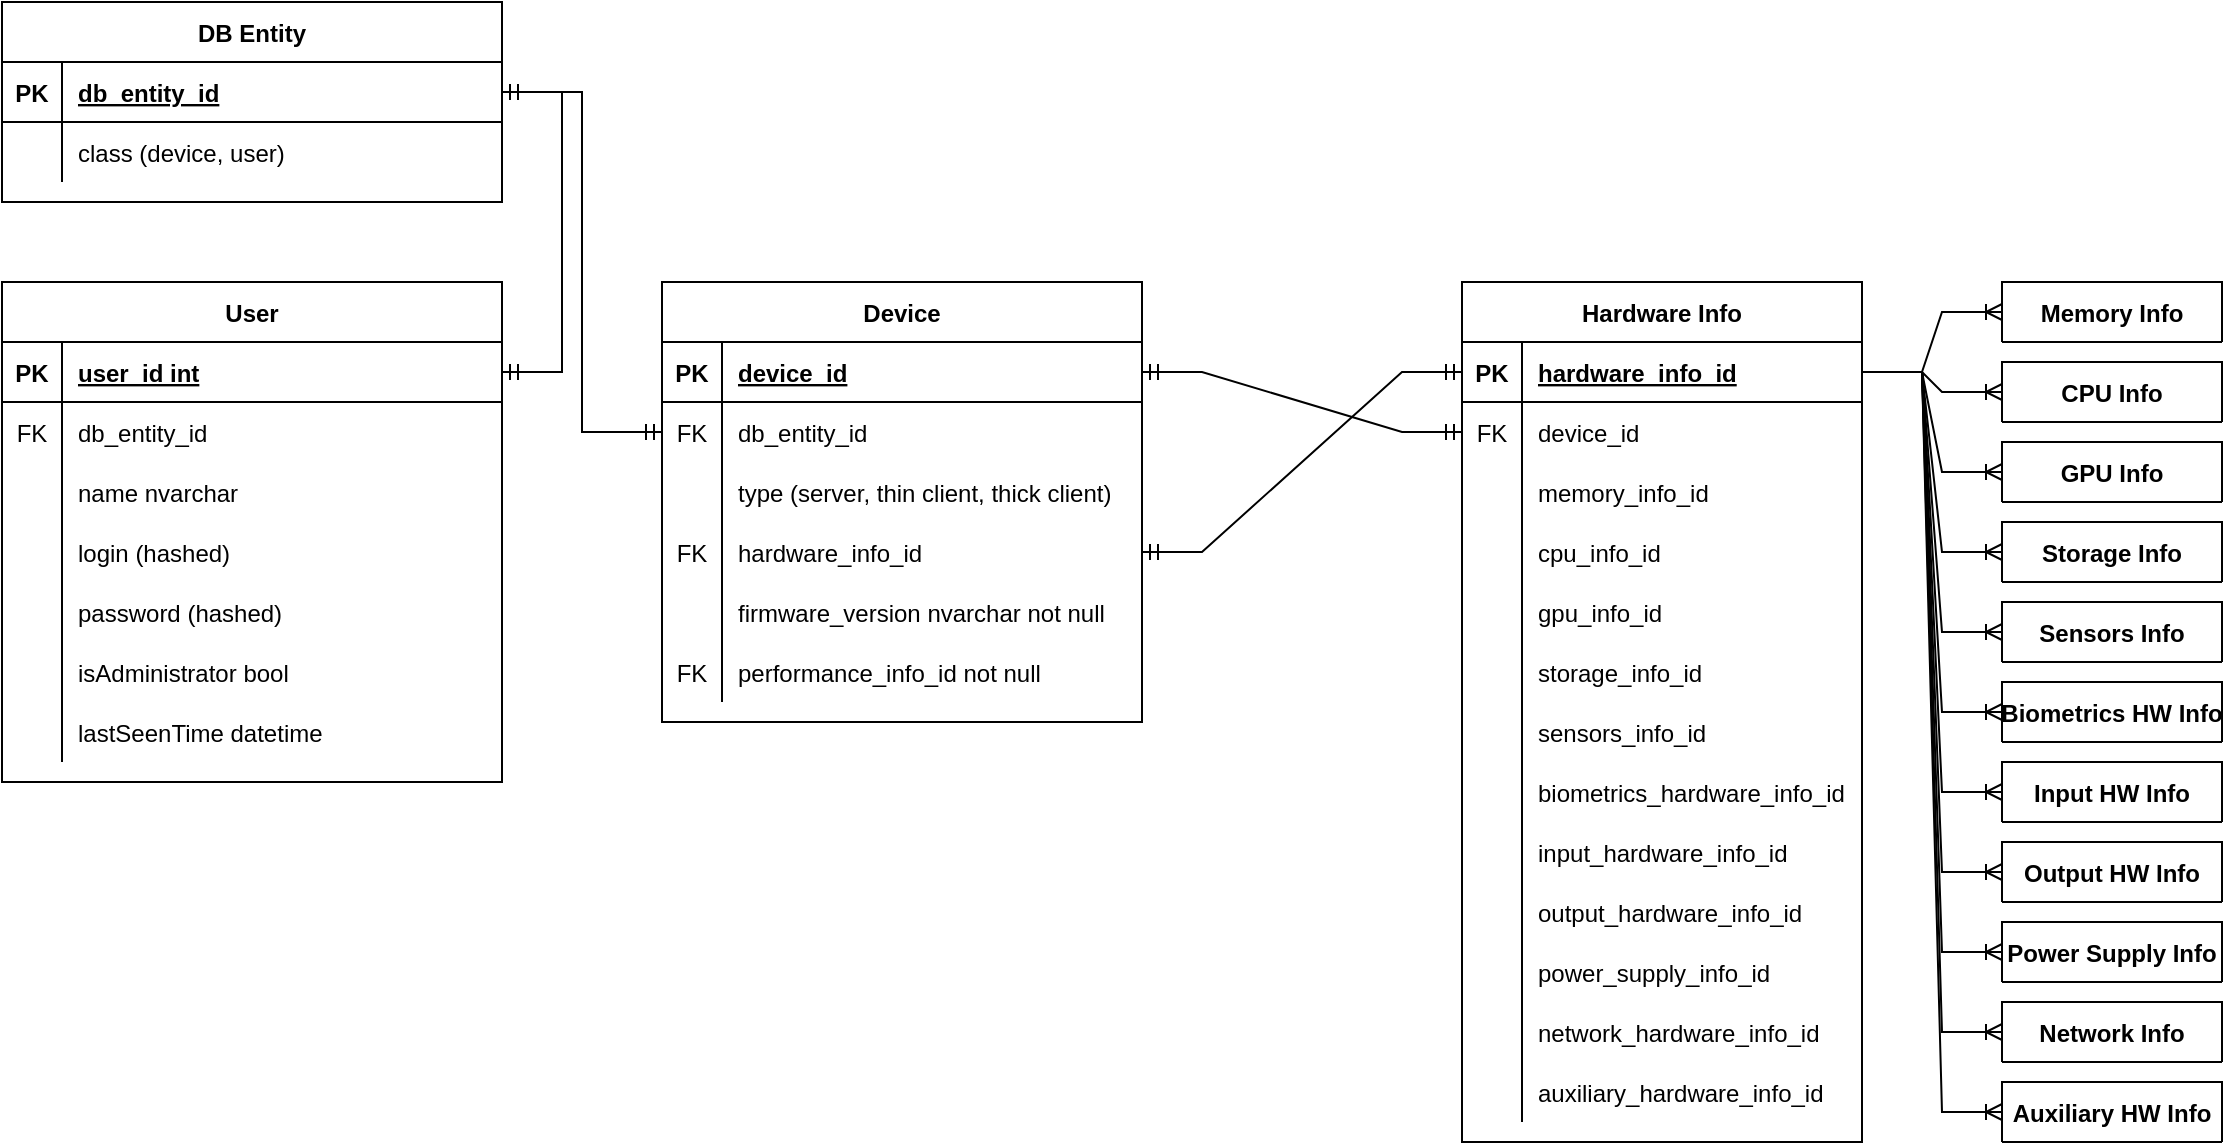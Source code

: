 <mxfile version="20.2.3" type="device" pages="2"><diagram id="R2lEEEUBdFMjLlhIrx00" name="Basic functionality"><mxGraphModel dx="670" dy="470" grid="1" gridSize="10" guides="1" tooltips="1" connect="1" arrows="1" fold="1" page="1" pageScale="1" pageWidth="1654" pageHeight="1000" math="0" shadow="0" extFonts="Permanent Marker^https://fonts.googleapis.com/css?family=Permanent+Marker"><root><mxCell id="0"/><mxCell id="1" parent="0"/><mxCell id="5bqaTFywckqHjKZfe41a-2" value="" style="edgeStyle=elbowEdgeStyle;fontSize=12;html=1;endArrow=ERmandOne;startArrow=ERmandOne;rounded=0;" parent="1" source="3Ab0TyzZ0LBAINd9K6xP-17" target="3Ab0TyzZ0LBAINd9K6xP-7" edge="1"><mxGeometry width="100" height="100" relative="1" as="geometry"><mxPoint x="260" y="280" as="sourcePoint"/><mxPoint x="360" y="180" as="targetPoint"/></mxGeometry></mxCell><mxCell id="smN3z65ZWeZa2TELqbGQ-45" value="Device" style="shape=table;startSize=30;container=1;collapsible=1;childLayout=tableLayout;fixedRows=1;rowLines=0;fontStyle=1;align=center;resizeLast=1;" parent="1" vertex="1"><mxGeometry x="440" y="150" width="240" height="220" as="geometry"/></mxCell><mxCell id="smN3z65ZWeZa2TELqbGQ-46" value="" style="shape=tableRow;horizontal=0;startSize=0;swimlaneHead=0;swimlaneBody=0;fillColor=none;collapsible=0;dropTarget=0;points=[[0,0.5],[1,0.5]];portConstraint=eastwest;top=0;left=0;right=0;bottom=1;" parent="smN3z65ZWeZa2TELqbGQ-45" vertex="1"><mxGeometry y="30" width="240" height="30" as="geometry"/></mxCell><mxCell id="smN3z65ZWeZa2TELqbGQ-47" value="PK" style="shape=partialRectangle;connectable=0;fillColor=none;top=0;left=0;bottom=0;right=0;fontStyle=1;overflow=hidden;" parent="smN3z65ZWeZa2TELqbGQ-46" vertex="1"><mxGeometry width="30" height="30" as="geometry"><mxRectangle width="30" height="30" as="alternateBounds"/></mxGeometry></mxCell><mxCell id="smN3z65ZWeZa2TELqbGQ-48" value="device_id" style="shape=partialRectangle;connectable=0;fillColor=none;top=0;left=0;bottom=0;right=0;align=left;spacingLeft=6;fontStyle=5;overflow=hidden;" parent="smN3z65ZWeZa2TELqbGQ-46" vertex="1"><mxGeometry x="30" width="210" height="30" as="geometry"><mxRectangle width="210" height="30" as="alternateBounds"/></mxGeometry></mxCell><mxCell id="3Ab0TyzZ0LBAINd9K6xP-7" style="shape=tableRow;horizontal=0;startSize=0;swimlaneHead=0;swimlaneBody=0;fillColor=none;collapsible=0;dropTarget=0;points=[[0,0.5],[1,0.5]];portConstraint=eastwest;top=0;left=0;right=0;bottom=0;" parent="smN3z65ZWeZa2TELqbGQ-45" vertex="1"><mxGeometry y="60" width="240" height="30" as="geometry"/></mxCell><mxCell id="3Ab0TyzZ0LBAINd9K6xP-8" value="FK" style="shape=partialRectangle;connectable=0;fillColor=none;top=0;left=0;bottom=0;right=0;editable=1;overflow=hidden;" parent="3Ab0TyzZ0LBAINd9K6xP-7" vertex="1"><mxGeometry width="30" height="30" as="geometry"><mxRectangle width="30" height="30" as="alternateBounds"/></mxGeometry></mxCell><mxCell id="3Ab0TyzZ0LBAINd9K6xP-9" value="db_entity_id" style="shape=partialRectangle;connectable=0;fillColor=none;top=0;left=0;bottom=0;right=0;align=left;spacingLeft=6;overflow=hidden;" parent="3Ab0TyzZ0LBAINd9K6xP-7" vertex="1"><mxGeometry x="30" width="210" height="30" as="geometry"><mxRectangle width="210" height="30" as="alternateBounds"/></mxGeometry></mxCell><mxCell id="smN3z65ZWeZa2TELqbGQ-49" value="" style="shape=tableRow;horizontal=0;startSize=0;swimlaneHead=0;swimlaneBody=0;fillColor=none;collapsible=0;dropTarget=0;points=[[0,0.5],[1,0.5]];portConstraint=eastwest;top=0;left=0;right=0;bottom=0;" parent="smN3z65ZWeZa2TELqbGQ-45" vertex="1"><mxGeometry y="90" width="240" height="30" as="geometry"/></mxCell><mxCell id="smN3z65ZWeZa2TELqbGQ-50" value="" style="shape=partialRectangle;connectable=0;fillColor=none;top=0;left=0;bottom=0;right=0;editable=1;overflow=hidden;" parent="smN3z65ZWeZa2TELqbGQ-49" vertex="1"><mxGeometry width="30" height="30" as="geometry"><mxRectangle width="30" height="30" as="alternateBounds"/></mxGeometry></mxCell><mxCell id="smN3z65ZWeZa2TELqbGQ-51" value="type (server, thin client, thick client)" style="shape=partialRectangle;connectable=0;fillColor=none;top=0;left=0;bottom=0;right=0;align=left;spacingLeft=6;overflow=hidden;" parent="smN3z65ZWeZa2TELqbGQ-49" vertex="1"><mxGeometry x="30" width="210" height="30" as="geometry"><mxRectangle width="210" height="30" as="alternateBounds"/></mxGeometry></mxCell><mxCell id="smN3z65ZWeZa2TELqbGQ-52" value="" style="shape=tableRow;horizontal=0;startSize=0;swimlaneHead=0;swimlaneBody=0;fillColor=none;collapsible=0;dropTarget=0;points=[[0,0.5],[1,0.5]];portConstraint=eastwest;top=0;left=0;right=0;bottom=0;" parent="smN3z65ZWeZa2TELqbGQ-45" vertex="1"><mxGeometry y="120" width="240" height="30" as="geometry"/></mxCell><mxCell id="smN3z65ZWeZa2TELqbGQ-53" value="FK" style="shape=partialRectangle;connectable=0;fillColor=none;top=0;left=0;bottom=0;right=0;editable=1;overflow=hidden;" parent="smN3z65ZWeZa2TELqbGQ-52" vertex="1"><mxGeometry width="30" height="30" as="geometry"><mxRectangle width="30" height="30" as="alternateBounds"/></mxGeometry></mxCell><mxCell id="smN3z65ZWeZa2TELqbGQ-54" value="hardware_info_id" style="shape=partialRectangle;connectable=0;fillColor=none;top=0;left=0;bottom=0;right=0;align=left;spacingLeft=6;overflow=hidden;" parent="smN3z65ZWeZa2TELqbGQ-52" vertex="1"><mxGeometry x="30" width="210" height="30" as="geometry"><mxRectangle width="210" height="30" as="alternateBounds"/></mxGeometry></mxCell><mxCell id="smN3z65ZWeZa2TELqbGQ-55" value="" style="shape=tableRow;horizontal=0;startSize=0;swimlaneHead=0;swimlaneBody=0;fillColor=none;collapsible=0;dropTarget=0;points=[[0,0.5],[1,0.5]];portConstraint=eastwest;top=0;left=0;right=0;bottom=0;" parent="smN3z65ZWeZa2TELqbGQ-45" vertex="1"><mxGeometry y="150" width="240" height="30" as="geometry"/></mxCell><mxCell id="smN3z65ZWeZa2TELqbGQ-56" value="" style="shape=partialRectangle;connectable=0;fillColor=none;top=0;left=0;bottom=0;right=0;editable=1;overflow=hidden;" parent="smN3z65ZWeZa2TELqbGQ-55" vertex="1"><mxGeometry width="30" height="30" as="geometry"><mxRectangle width="30" height="30" as="alternateBounds"/></mxGeometry></mxCell><mxCell id="smN3z65ZWeZa2TELqbGQ-57" value="firmware_version nvarchar not null" style="shape=partialRectangle;connectable=0;fillColor=none;top=0;left=0;bottom=0;right=0;align=left;spacingLeft=6;overflow=hidden;" parent="smN3z65ZWeZa2TELqbGQ-55" vertex="1"><mxGeometry x="30" width="210" height="30" as="geometry"><mxRectangle width="210" height="30" as="alternateBounds"/></mxGeometry></mxCell><mxCell id="3Ab0TyzZ0LBAINd9K6xP-1" style="shape=tableRow;horizontal=0;startSize=0;swimlaneHead=0;swimlaneBody=0;fillColor=none;collapsible=0;dropTarget=0;points=[[0,0.5],[1,0.5]];portConstraint=eastwest;top=0;left=0;right=0;bottom=0;" parent="smN3z65ZWeZa2TELqbGQ-45" vertex="1"><mxGeometry y="180" width="240" height="30" as="geometry"/></mxCell><mxCell id="3Ab0TyzZ0LBAINd9K6xP-2" value="FK" style="shape=partialRectangle;connectable=0;fillColor=none;top=0;left=0;bottom=0;right=0;editable=1;overflow=hidden;" parent="3Ab0TyzZ0LBAINd9K6xP-1" vertex="1"><mxGeometry width="30" height="30" as="geometry"><mxRectangle width="30" height="30" as="alternateBounds"/></mxGeometry></mxCell><mxCell id="3Ab0TyzZ0LBAINd9K6xP-3" value="performance_info_id not null" style="shape=partialRectangle;connectable=0;fillColor=none;top=0;left=0;bottom=0;right=0;align=left;spacingLeft=6;overflow=hidden;" parent="3Ab0TyzZ0LBAINd9K6xP-1" vertex="1"><mxGeometry x="30" width="210" height="30" as="geometry"><mxRectangle width="210" height="30" as="alternateBounds"/></mxGeometry></mxCell><mxCell id="3Ab0TyzZ0LBAINd9K6xP-16" value="DB Entity" style="shape=table;startSize=30;container=1;collapsible=1;childLayout=tableLayout;fixedRows=1;rowLines=0;fontStyle=1;align=center;resizeLast=1;" parent="1" vertex="1"><mxGeometry x="110" y="10" width="250" height="100" as="geometry"/></mxCell><mxCell id="3Ab0TyzZ0LBAINd9K6xP-17" value="" style="shape=tableRow;horizontal=0;startSize=0;swimlaneHead=0;swimlaneBody=0;fillColor=none;collapsible=0;dropTarget=0;points=[[0,0.5],[1,0.5]];portConstraint=eastwest;top=0;left=0;right=0;bottom=1;" parent="3Ab0TyzZ0LBAINd9K6xP-16" vertex="1"><mxGeometry y="30" width="250" height="30" as="geometry"/></mxCell><mxCell id="3Ab0TyzZ0LBAINd9K6xP-18" value="PK" style="shape=partialRectangle;connectable=0;fillColor=none;top=0;left=0;bottom=0;right=0;fontStyle=1;overflow=hidden;" parent="3Ab0TyzZ0LBAINd9K6xP-17" vertex="1"><mxGeometry width="30" height="30" as="geometry"><mxRectangle width="30" height="30" as="alternateBounds"/></mxGeometry></mxCell><mxCell id="3Ab0TyzZ0LBAINd9K6xP-19" value="db_entity_id" style="shape=partialRectangle;connectable=0;fillColor=none;top=0;left=0;bottom=0;right=0;align=left;spacingLeft=6;fontStyle=5;overflow=hidden;" parent="3Ab0TyzZ0LBAINd9K6xP-17" vertex="1"><mxGeometry x="30" width="220" height="30" as="geometry"><mxRectangle width="220" height="30" as="alternateBounds"/></mxGeometry></mxCell><mxCell id="3Ab0TyzZ0LBAINd9K6xP-20" value="" style="shape=tableRow;horizontal=0;startSize=0;swimlaneHead=0;swimlaneBody=0;fillColor=none;collapsible=0;dropTarget=0;points=[[0,0.5],[1,0.5]];portConstraint=eastwest;top=0;left=0;right=0;bottom=0;" parent="3Ab0TyzZ0LBAINd9K6xP-16" vertex="1"><mxGeometry y="60" width="250" height="30" as="geometry"/></mxCell><mxCell id="3Ab0TyzZ0LBAINd9K6xP-21" value="" style="shape=partialRectangle;connectable=0;fillColor=none;top=0;left=0;bottom=0;right=0;editable=1;overflow=hidden;" parent="3Ab0TyzZ0LBAINd9K6xP-20" vertex="1"><mxGeometry width="30" height="30" as="geometry"><mxRectangle width="30" height="30" as="alternateBounds"/></mxGeometry></mxCell><mxCell id="3Ab0TyzZ0LBAINd9K6xP-22" value="class (device, user)" style="shape=partialRectangle;connectable=0;fillColor=none;top=0;left=0;bottom=0;right=0;align=left;spacingLeft=6;overflow=hidden;" parent="3Ab0TyzZ0LBAINd9K6xP-20" vertex="1"><mxGeometry x="30" width="220" height="30" as="geometry"><mxRectangle width="220" height="30" as="alternateBounds"/></mxGeometry></mxCell><mxCell id="C-vyLk0tnHw3VtMMgP7b-23" value="User" style="shape=table;startSize=30;container=1;collapsible=1;childLayout=tableLayout;fixedRows=1;rowLines=0;fontStyle=1;align=center;resizeLast=1;" parent="1" vertex="1"><mxGeometry x="110" y="150" width="250" height="250" as="geometry"><mxRectangle x="120" y="120" width="70" height="30" as="alternateBounds"/></mxGeometry></mxCell><mxCell id="C-vyLk0tnHw3VtMMgP7b-24" value="" style="shape=partialRectangle;collapsible=0;dropTarget=0;pointerEvents=0;fillColor=none;points=[[0,0.5],[1,0.5]];portConstraint=eastwest;top=0;left=0;right=0;bottom=1;" parent="C-vyLk0tnHw3VtMMgP7b-23" vertex="1"><mxGeometry y="30" width="250" height="30" as="geometry"/></mxCell><mxCell id="C-vyLk0tnHw3VtMMgP7b-25" value="PK" style="shape=partialRectangle;overflow=hidden;connectable=0;fillColor=none;top=0;left=0;bottom=0;right=0;fontStyle=1;" parent="C-vyLk0tnHw3VtMMgP7b-24" vertex="1"><mxGeometry width="30" height="30" as="geometry"><mxRectangle width="30" height="30" as="alternateBounds"/></mxGeometry></mxCell><mxCell id="C-vyLk0tnHw3VtMMgP7b-26" value="user_id int" style="shape=partialRectangle;overflow=hidden;connectable=0;fillColor=none;top=0;left=0;bottom=0;right=0;align=left;spacingLeft=6;fontStyle=5;" parent="C-vyLk0tnHw3VtMMgP7b-24" vertex="1"><mxGeometry x="30" width="220" height="30" as="geometry"><mxRectangle width="220" height="30" as="alternateBounds"/></mxGeometry></mxCell><mxCell id="3Ab0TyzZ0LBAINd9K6xP-13" style="shape=partialRectangle;collapsible=0;dropTarget=0;pointerEvents=0;fillColor=none;points=[[0,0.5],[1,0.5]];portConstraint=eastwest;top=0;left=0;right=0;bottom=0;" parent="C-vyLk0tnHw3VtMMgP7b-23" vertex="1"><mxGeometry y="60" width="250" height="30" as="geometry"/></mxCell><mxCell id="3Ab0TyzZ0LBAINd9K6xP-14" value="FK" style="shape=partialRectangle;overflow=hidden;connectable=0;fillColor=none;top=0;left=0;bottom=0;right=0;" parent="3Ab0TyzZ0LBAINd9K6xP-13" vertex="1"><mxGeometry width="30" height="30" as="geometry"><mxRectangle width="30" height="30" as="alternateBounds"/></mxGeometry></mxCell><mxCell id="3Ab0TyzZ0LBAINd9K6xP-15" value="db_entity_id" style="shape=partialRectangle;overflow=hidden;connectable=0;fillColor=none;top=0;left=0;bottom=0;right=0;align=left;spacingLeft=6;" parent="3Ab0TyzZ0LBAINd9K6xP-13" vertex="1"><mxGeometry x="30" width="220" height="30" as="geometry"><mxRectangle width="220" height="30" as="alternateBounds"/></mxGeometry></mxCell><mxCell id="C-vyLk0tnHw3VtMMgP7b-27" value="" style="shape=partialRectangle;collapsible=0;dropTarget=0;pointerEvents=0;fillColor=none;points=[[0,0.5],[1,0.5]];portConstraint=eastwest;top=0;left=0;right=0;bottom=0;" parent="C-vyLk0tnHw3VtMMgP7b-23" vertex="1"><mxGeometry y="90" width="250" height="30" as="geometry"/></mxCell><mxCell id="C-vyLk0tnHw3VtMMgP7b-28" value="" style="shape=partialRectangle;overflow=hidden;connectable=0;fillColor=none;top=0;left=0;bottom=0;right=0;" parent="C-vyLk0tnHw3VtMMgP7b-27" vertex="1"><mxGeometry width="30" height="30" as="geometry"><mxRectangle width="30" height="30" as="alternateBounds"/></mxGeometry></mxCell><mxCell id="C-vyLk0tnHw3VtMMgP7b-29" value="name nvarchar" style="shape=partialRectangle;overflow=hidden;connectable=0;fillColor=none;top=0;left=0;bottom=0;right=0;align=left;spacingLeft=6;" parent="C-vyLk0tnHw3VtMMgP7b-27" vertex="1"><mxGeometry x="30" width="220" height="30" as="geometry"><mxRectangle width="220" height="30" as="alternateBounds"/></mxGeometry></mxCell><mxCell id="smN3z65ZWeZa2TELqbGQ-39" style="shape=partialRectangle;collapsible=0;dropTarget=0;pointerEvents=0;fillColor=none;points=[[0,0.5],[1,0.5]];portConstraint=eastwest;top=0;left=0;right=0;bottom=0;" parent="C-vyLk0tnHw3VtMMgP7b-23" vertex="1"><mxGeometry y="120" width="250" height="30" as="geometry"/></mxCell><mxCell id="smN3z65ZWeZa2TELqbGQ-40" style="shape=partialRectangle;overflow=hidden;connectable=0;fillColor=none;top=0;left=0;bottom=0;right=0;" parent="smN3z65ZWeZa2TELqbGQ-39" vertex="1"><mxGeometry width="30" height="30" as="geometry"><mxRectangle width="30" height="30" as="alternateBounds"/></mxGeometry></mxCell><mxCell id="smN3z65ZWeZa2TELqbGQ-41" value="login (hashed)" style="shape=partialRectangle;overflow=hidden;connectable=0;fillColor=none;top=0;left=0;bottom=0;right=0;align=left;spacingLeft=6;" parent="smN3z65ZWeZa2TELqbGQ-39" vertex="1"><mxGeometry x="30" width="220" height="30" as="geometry"><mxRectangle width="220" height="30" as="alternateBounds"/></mxGeometry></mxCell><mxCell id="smN3z65ZWeZa2TELqbGQ-42" style="shape=partialRectangle;collapsible=0;dropTarget=0;pointerEvents=0;fillColor=none;points=[[0,0.5],[1,0.5]];portConstraint=eastwest;top=0;left=0;right=0;bottom=0;" parent="C-vyLk0tnHw3VtMMgP7b-23" vertex="1"><mxGeometry y="150" width="250" height="30" as="geometry"/></mxCell><mxCell id="smN3z65ZWeZa2TELqbGQ-43" style="shape=partialRectangle;overflow=hidden;connectable=0;fillColor=none;top=0;left=0;bottom=0;right=0;" parent="smN3z65ZWeZa2TELqbGQ-42" vertex="1"><mxGeometry width="30" height="30" as="geometry"><mxRectangle width="30" height="30" as="alternateBounds"/></mxGeometry></mxCell><mxCell id="smN3z65ZWeZa2TELqbGQ-44" value="password (hashed)" style="shape=partialRectangle;overflow=hidden;connectable=0;fillColor=none;top=0;left=0;bottom=0;right=0;align=left;spacingLeft=6;" parent="smN3z65ZWeZa2TELqbGQ-42" vertex="1"><mxGeometry x="30" width="220" height="30" as="geometry"><mxRectangle width="220" height="30" as="alternateBounds"/></mxGeometry></mxCell><mxCell id="smN3z65ZWeZa2TELqbGQ-36" style="shape=partialRectangle;collapsible=0;dropTarget=0;pointerEvents=0;fillColor=none;points=[[0,0.5],[1,0.5]];portConstraint=eastwest;top=0;left=0;right=0;bottom=0;" parent="C-vyLk0tnHw3VtMMgP7b-23" vertex="1"><mxGeometry y="180" width="250" height="30" as="geometry"/></mxCell><mxCell id="smN3z65ZWeZa2TELqbGQ-37" style="shape=partialRectangle;overflow=hidden;connectable=0;fillColor=none;top=0;left=0;bottom=0;right=0;" parent="smN3z65ZWeZa2TELqbGQ-36" vertex="1"><mxGeometry width="30" height="30" as="geometry"><mxRectangle width="30" height="30" as="alternateBounds"/></mxGeometry></mxCell><mxCell id="smN3z65ZWeZa2TELqbGQ-38" value="isAdministrator bool" style="shape=partialRectangle;overflow=hidden;connectable=0;fillColor=none;top=0;left=0;bottom=0;right=0;align=left;spacingLeft=6;" parent="smN3z65ZWeZa2TELqbGQ-36" vertex="1"><mxGeometry x="30" width="220" height="30" as="geometry"><mxRectangle width="220" height="30" as="alternateBounds"/></mxGeometry></mxCell><mxCell id="smN3z65ZWeZa2TELqbGQ-33" style="shape=partialRectangle;collapsible=0;dropTarget=0;pointerEvents=0;fillColor=none;points=[[0,0.5],[1,0.5]];portConstraint=eastwest;top=0;left=0;right=0;bottom=0;" parent="C-vyLk0tnHw3VtMMgP7b-23" vertex="1"><mxGeometry y="210" width="250" height="30" as="geometry"/></mxCell><mxCell id="smN3z65ZWeZa2TELqbGQ-34" style="shape=partialRectangle;overflow=hidden;connectable=0;fillColor=none;top=0;left=0;bottom=0;right=0;" parent="smN3z65ZWeZa2TELqbGQ-33" vertex="1"><mxGeometry width="30" height="30" as="geometry"><mxRectangle width="30" height="30" as="alternateBounds"/></mxGeometry></mxCell><mxCell id="smN3z65ZWeZa2TELqbGQ-35" value="lastSeenTime datetime" style="shape=partialRectangle;overflow=hidden;connectable=0;fillColor=none;top=0;left=0;bottom=0;right=0;align=left;spacingLeft=6;" parent="smN3z65ZWeZa2TELqbGQ-33" vertex="1"><mxGeometry x="30" width="220" height="30" as="geometry"><mxRectangle width="220" height="30" as="alternateBounds"/></mxGeometry></mxCell><mxCell id="5bqaTFywckqHjKZfe41a-3" value="" style="edgeStyle=entityRelationEdgeStyle;fontSize=12;html=1;endArrow=ERmandOne;startArrow=ERmandOne;rounded=0;" parent="1" source="C-vyLk0tnHw3VtMMgP7b-24" target="3Ab0TyzZ0LBAINd9K6xP-17" edge="1"><mxGeometry width="100" height="100" relative="1" as="geometry"><mxPoint x="170" y="290" as="sourcePoint"/><mxPoint x="270" y="190" as="targetPoint"/></mxGeometry></mxCell><mxCell id="32stJ0cCLS1SM5LCUZhr-1" value="Hardware Info" style="shape=table;startSize=30;container=1;collapsible=1;childLayout=tableLayout;fixedRows=1;rowLines=0;fontStyle=1;align=center;resizeLast=1;" parent="1" vertex="1"><mxGeometry x="840" y="150" width="200" height="430" as="geometry"/></mxCell><mxCell id="32stJ0cCLS1SM5LCUZhr-2" value="" style="shape=tableRow;horizontal=0;startSize=0;swimlaneHead=0;swimlaneBody=0;fillColor=none;collapsible=0;dropTarget=0;points=[[0,0.5],[1,0.5]];portConstraint=eastwest;top=0;left=0;right=0;bottom=1;" parent="32stJ0cCLS1SM5LCUZhr-1" vertex="1"><mxGeometry y="30" width="200" height="30" as="geometry"/></mxCell><mxCell id="32stJ0cCLS1SM5LCUZhr-3" value="PK" style="shape=partialRectangle;connectable=0;fillColor=none;top=0;left=0;bottom=0;right=0;fontStyle=1;overflow=hidden;" parent="32stJ0cCLS1SM5LCUZhr-2" vertex="1"><mxGeometry width="30" height="30" as="geometry"><mxRectangle width="30" height="30" as="alternateBounds"/></mxGeometry></mxCell><mxCell id="32stJ0cCLS1SM5LCUZhr-4" value="hardware_info_id" style="shape=partialRectangle;connectable=0;fillColor=none;top=0;left=0;bottom=0;right=0;align=left;spacingLeft=6;fontStyle=5;overflow=hidden;" parent="32stJ0cCLS1SM5LCUZhr-2" vertex="1"><mxGeometry x="30" width="170" height="30" as="geometry"><mxRectangle width="170" height="30" as="alternateBounds"/></mxGeometry></mxCell><mxCell id="32stJ0cCLS1SM5LCUZhr-5" value="" style="shape=tableRow;horizontal=0;startSize=0;swimlaneHead=0;swimlaneBody=0;fillColor=none;collapsible=0;dropTarget=0;points=[[0,0.5],[1,0.5]];portConstraint=eastwest;top=0;left=0;right=0;bottom=0;" parent="32stJ0cCLS1SM5LCUZhr-1" vertex="1"><mxGeometry y="60" width="200" height="30" as="geometry"/></mxCell><mxCell id="32stJ0cCLS1SM5LCUZhr-6" value="FK" style="shape=partialRectangle;connectable=0;fillColor=none;top=0;left=0;bottom=0;right=0;editable=1;overflow=hidden;" parent="32stJ0cCLS1SM5LCUZhr-5" vertex="1"><mxGeometry width="30" height="30" as="geometry"><mxRectangle width="30" height="30" as="alternateBounds"/></mxGeometry></mxCell><mxCell id="32stJ0cCLS1SM5LCUZhr-7" value="device_id" style="shape=partialRectangle;connectable=0;fillColor=none;top=0;left=0;bottom=0;right=0;align=left;spacingLeft=6;overflow=hidden;" parent="32stJ0cCLS1SM5LCUZhr-5" vertex="1"><mxGeometry x="30" width="170" height="30" as="geometry"><mxRectangle width="170" height="30" as="alternateBounds"/></mxGeometry></mxCell><mxCell id="32stJ0cCLS1SM5LCUZhr-8" value="" style="shape=tableRow;horizontal=0;startSize=0;swimlaneHead=0;swimlaneBody=0;fillColor=none;collapsible=0;dropTarget=0;points=[[0,0.5],[1,0.5]];portConstraint=eastwest;top=0;left=0;right=0;bottom=0;" parent="32stJ0cCLS1SM5LCUZhr-1" vertex="1"><mxGeometry y="90" width="200" height="30" as="geometry"/></mxCell><mxCell id="32stJ0cCLS1SM5LCUZhr-9" value="" style="shape=partialRectangle;connectable=0;fillColor=none;top=0;left=0;bottom=0;right=0;editable=1;overflow=hidden;" parent="32stJ0cCLS1SM5LCUZhr-8" vertex="1"><mxGeometry width="30" height="30" as="geometry"><mxRectangle width="30" height="30" as="alternateBounds"/></mxGeometry></mxCell><mxCell id="32stJ0cCLS1SM5LCUZhr-10" value="memory_info_id" style="shape=partialRectangle;connectable=0;fillColor=none;top=0;left=0;bottom=0;right=0;align=left;spacingLeft=6;overflow=hidden;" parent="32stJ0cCLS1SM5LCUZhr-8" vertex="1"><mxGeometry x="30" width="170" height="30" as="geometry"><mxRectangle width="170" height="30" as="alternateBounds"/></mxGeometry></mxCell><mxCell id="32stJ0cCLS1SM5LCUZhr-11" value="" style="shape=tableRow;horizontal=0;startSize=0;swimlaneHead=0;swimlaneBody=0;fillColor=none;collapsible=0;dropTarget=0;points=[[0,0.5],[1,0.5]];portConstraint=eastwest;top=0;left=0;right=0;bottom=0;" parent="32stJ0cCLS1SM5LCUZhr-1" vertex="1"><mxGeometry y="120" width="200" height="30" as="geometry"/></mxCell><mxCell id="32stJ0cCLS1SM5LCUZhr-12" value="" style="shape=partialRectangle;connectable=0;fillColor=none;top=0;left=0;bottom=0;right=0;editable=1;overflow=hidden;" parent="32stJ0cCLS1SM5LCUZhr-11" vertex="1"><mxGeometry width="30" height="30" as="geometry"><mxRectangle width="30" height="30" as="alternateBounds"/></mxGeometry></mxCell><mxCell id="32stJ0cCLS1SM5LCUZhr-13" value="cpu_info_id" style="shape=partialRectangle;connectable=0;fillColor=none;top=0;left=0;bottom=0;right=0;align=left;spacingLeft=6;overflow=hidden;" parent="32stJ0cCLS1SM5LCUZhr-11" vertex="1"><mxGeometry x="30" width="170" height="30" as="geometry"><mxRectangle width="170" height="30" as="alternateBounds"/></mxGeometry></mxCell><mxCell id="32stJ0cCLS1SM5LCUZhr-16" style="shape=tableRow;horizontal=0;startSize=0;swimlaneHead=0;swimlaneBody=0;fillColor=none;collapsible=0;dropTarget=0;points=[[0,0.5],[1,0.5]];portConstraint=eastwest;top=0;left=0;right=0;bottom=0;" parent="32stJ0cCLS1SM5LCUZhr-1" vertex="1"><mxGeometry y="150" width="200" height="30" as="geometry"/></mxCell><mxCell id="32stJ0cCLS1SM5LCUZhr-17" style="shape=partialRectangle;connectable=0;fillColor=none;top=0;left=0;bottom=0;right=0;editable=1;overflow=hidden;" parent="32stJ0cCLS1SM5LCUZhr-16" vertex="1"><mxGeometry width="30" height="30" as="geometry"><mxRectangle width="30" height="30" as="alternateBounds"/></mxGeometry></mxCell><mxCell id="32stJ0cCLS1SM5LCUZhr-18" value="gpu_info_id" style="shape=partialRectangle;connectable=0;fillColor=none;top=0;left=0;bottom=0;right=0;align=left;spacingLeft=6;overflow=hidden;" parent="32stJ0cCLS1SM5LCUZhr-16" vertex="1"><mxGeometry x="30" width="170" height="30" as="geometry"><mxRectangle width="170" height="30" as="alternateBounds"/></mxGeometry></mxCell><mxCell id="32stJ0cCLS1SM5LCUZhr-19" style="shape=tableRow;horizontal=0;startSize=0;swimlaneHead=0;swimlaneBody=0;fillColor=none;collapsible=0;dropTarget=0;points=[[0,0.5],[1,0.5]];portConstraint=eastwest;top=0;left=0;right=0;bottom=0;" parent="32stJ0cCLS1SM5LCUZhr-1" vertex="1"><mxGeometry y="180" width="200" height="30" as="geometry"/></mxCell><mxCell id="32stJ0cCLS1SM5LCUZhr-20" style="shape=partialRectangle;connectable=0;fillColor=none;top=0;left=0;bottom=0;right=0;editable=1;overflow=hidden;" parent="32stJ0cCLS1SM5LCUZhr-19" vertex="1"><mxGeometry width="30" height="30" as="geometry"><mxRectangle width="30" height="30" as="alternateBounds"/></mxGeometry></mxCell><mxCell id="32stJ0cCLS1SM5LCUZhr-21" value="storage_info_id" style="shape=partialRectangle;connectable=0;fillColor=none;top=0;left=0;bottom=0;right=0;align=left;spacingLeft=6;overflow=hidden;" parent="32stJ0cCLS1SM5LCUZhr-19" vertex="1"><mxGeometry x="30" width="170" height="30" as="geometry"><mxRectangle width="170" height="30" as="alternateBounds"/></mxGeometry></mxCell><mxCell id="32stJ0cCLS1SM5LCUZhr-22" style="shape=tableRow;horizontal=0;startSize=0;swimlaneHead=0;swimlaneBody=0;fillColor=none;collapsible=0;dropTarget=0;points=[[0,0.5],[1,0.5]];portConstraint=eastwest;top=0;left=0;right=0;bottom=0;" parent="32stJ0cCLS1SM5LCUZhr-1" vertex="1"><mxGeometry y="210" width="200" height="30" as="geometry"/></mxCell><mxCell id="32stJ0cCLS1SM5LCUZhr-23" style="shape=partialRectangle;connectable=0;fillColor=none;top=0;left=0;bottom=0;right=0;editable=1;overflow=hidden;" parent="32stJ0cCLS1SM5LCUZhr-22" vertex="1"><mxGeometry width="30" height="30" as="geometry"><mxRectangle width="30" height="30" as="alternateBounds"/></mxGeometry></mxCell><mxCell id="32stJ0cCLS1SM5LCUZhr-24" value="sensors_info_id" style="shape=partialRectangle;connectable=0;fillColor=none;top=0;left=0;bottom=0;right=0;align=left;spacingLeft=6;overflow=hidden;" parent="32stJ0cCLS1SM5LCUZhr-22" vertex="1"><mxGeometry x="30" width="170" height="30" as="geometry"><mxRectangle width="170" height="30" as="alternateBounds"/></mxGeometry></mxCell><mxCell id="32stJ0cCLS1SM5LCUZhr-25" style="shape=tableRow;horizontal=0;startSize=0;swimlaneHead=0;swimlaneBody=0;fillColor=none;collapsible=0;dropTarget=0;points=[[0,0.5],[1,0.5]];portConstraint=eastwest;top=0;left=0;right=0;bottom=0;" parent="32stJ0cCLS1SM5LCUZhr-1" vertex="1"><mxGeometry y="240" width="200" height="30" as="geometry"/></mxCell><mxCell id="32stJ0cCLS1SM5LCUZhr-26" style="shape=partialRectangle;connectable=0;fillColor=none;top=0;left=0;bottom=0;right=0;editable=1;overflow=hidden;" parent="32stJ0cCLS1SM5LCUZhr-25" vertex="1"><mxGeometry width="30" height="30" as="geometry"><mxRectangle width="30" height="30" as="alternateBounds"/></mxGeometry></mxCell><mxCell id="32stJ0cCLS1SM5LCUZhr-27" value="biometrics_hardware_info_id" style="shape=partialRectangle;connectable=0;fillColor=none;top=0;left=0;bottom=0;right=0;align=left;spacingLeft=6;overflow=hidden;" parent="32stJ0cCLS1SM5LCUZhr-25" vertex="1"><mxGeometry x="30" width="170" height="30" as="geometry"><mxRectangle width="170" height="30" as="alternateBounds"/></mxGeometry></mxCell><mxCell id="32stJ0cCLS1SM5LCUZhr-28" style="shape=tableRow;horizontal=0;startSize=0;swimlaneHead=0;swimlaneBody=0;fillColor=none;collapsible=0;dropTarget=0;points=[[0,0.5],[1,0.5]];portConstraint=eastwest;top=0;left=0;right=0;bottom=0;" parent="32stJ0cCLS1SM5LCUZhr-1" vertex="1"><mxGeometry y="270" width="200" height="30" as="geometry"/></mxCell><mxCell id="32stJ0cCLS1SM5LCUZhr-29" style="shape=partialRectangle;connectable=0;fillColor=none;top=0;left=0;bottom=0;right=0;editable=1;overflow=hidden;" parent="32stJ0cCLS1SM5LCUZhr-28" vertex="1"><mxGeometry width="30" height="30" as="geometry"><mxRectangle width="30" height="30" as="alternateBounds"/></mxGeometry></mxCell><mxCell id="32stJ0cCLS1SM5LCUZhr-30" value="input_hardware_info_id" style="shape=partialRectangle;connectable=0;fillColor=none;top=0;left=0;bottom=0;right=0;align=left;spacingLeft=6;overflow=hidden;" parent="32stJ0cCLS1SM5LCUZhr-28" vertex="1"><mxGeometry x="30" width="170" height="30" as="geometry"><mxRectangle width="170" height="30" as="alternateBounds"/></mxGeometry></mxCell><mxCell id="32stJ0cCLS1SM5LCUZhr-31" style="shape=tableRow;horizontal=0;startSize=0;swimlaneHead=0;swimlaneBody=0;fillColor=none;collapsible=0;dropTarget=0;points=[[0,0.5],[1,0.5]];portConstraint=eastwest;top=0;left=0;right=0;bottom=0;" parent="32stJ0cCLS1SM5LCUZhr-1" vertex="1"><mxGeometry y="300" width="200" height="30" as="geometry"/></mxCell><mxCell id="32stJ0cCLS1SM5LCUZhr-32" style="shape=partialRectangle;connectable=0;fillColor=none;top=0;left=0;bottom=0;right=0;editable=1;overflow=hidden;" parent="32stJ0cCLS1SM5LCUZhr-31" vertex="1"><mxGeometry width="30" height="30" as="geometry"><mxRectangle width="30" height="30" as="alternateBounds"/></mxGeometry></mxCell><mxCell id="32stJ0cCLS1SM5LCUZhr-33" value="output_hardware_info_id" style="shape=partialRectangle;connectable=0;fillColor=none;top=0;left=0;bottom=0;right=0;align=left;spacingLeft=6;overflow=hidden;" parent="32stJ0cCLS1SM5LCUZhr-31" vertex="1"><mxGeometry x="30" width="170" height="30" as="geometry"><mxRectangle width="170" height="30" as="alternateBounds"/></mxGeometry></mxCell><mxCell id="32stJ0cCLS1SM5LCUZhr-34" style="shape=tableRow;horizontal=0;startSize=0;swimlaneHead=0;swimlaneBody=0;fillColor=none;collapsible=0;dropTarget=0;points=[[0,0.5],[1,0.5]];portConstraint=eastwest;top=0;left=0;right=0;bottom=0;" parent="32stJ0cCLS1SM5LCUZhr-1" vertex="1"><mxGeometry y="330" width="200" height="30" as="geometry"/></mxCell><mxCell id="32stJ0cCLS1SM5LCUZhr-35" style="shape=partialRectangle;connectable=0;fillColor=none;top=0;left=0;bottom=0;right=0;editable=1;overflow=hidden;" parent="32stJ0cCLS1SM5LCUZhr-34" vertex="1"><mxGeometry width="30" height="30" as="geometry"><mxRectangle width="30" height="30" as="alternateBounds"/></mxGeometry></mxCell><mxCell id="32stJ0cCLS1SM5LCUZhr-36" value="power_supply_info_id" style="shape=partialRectangle;connectable=0;fillColor=none;top=0;left=0;bottom=0;right=0;align=left;spacingLeft=6;overflow=hidden;" parent="32stJ0cCLS1SM5LCUZhr-34" vertex="1"><mxGeometry x="30" width="170" height="30" as="geometry"><mxRectangle width="170" height="30" as="alternateBounds"/></mxGeometry></mxCell><mxCell id="32stJ0cCLS1SM5LCUZhr-37" style="shape=tableRow;horizontal=0;startSize=0;swimlaneHead=0;swimlaneBody=0;fillColor=none;collapsible=0;dropTarget=0;points=[[0,0.5],[1,0.5]];portConstraint=eastwest;top=0;left=0;right=0;bottom=0;" parent="32stJ0cCLS1SM5LCUZhr-1" vertex="1"><mxGeometry y="360" width="200" height="30" as="geometry"/></mxCell><mxCell id="32stJ0cCLS1SM5LCUZhr-38" style="shape=partialRectangle;connectable=0;fillColor=none;top=0;left=0;bottom=0;right=0;editable=1;overflow=hidden;" parent="32stJ0cCLS1SM5LCUZhr-37" vertex="1"><mxGeometry width="30" height="30" as="geometry"><mxRectangle width="30" height="30" as="alternateBounds"/></mxGeometry></mxCell><mxCell id="32stJ0cCLS1SM5LCUZhr-39" value="network_hardware_info_id" style="shape=partialRectangle;connectable=0;fillColor=none;top=0;left=0;bottom=0;right=0;align=left;spacingLeft=6;overflow=hidden;" parent="32stJ0cCLS1SM5LCUZhr-37" vertex="1"><mxGeometry x="30" width="170" height="30" as="geometry"><mxRectangle width="170" height="30" as="alternateBounds"/></mxGeometry></mxCell><mxCell id="32stJ0cCLS1SM5LCUZhr-40" style="shape=tableRow;horizontal=0;startSize=0;swimlaneHead=0;swimlaneBody=0;fillColor=none;collapsible=0;dropTarget=0;points=[[0,0.5],[1,0.5]];portConstraint=eastwest;top=0;left=0;right=0;bottom=0;" parent="32stJ0cCLS1SM5LCUZhr-1" vertex="1"><mxGeometry y="390" width="200" height="30" as="geometry"/></mxCell><mxCell id="32stJ0cCLS1SM5LCUZhr-41" style="shape=partialRectangle;connectable=0;fillColor=none;top=0;left=0;bottom=0;right=0;editable=1;overflow=hidden;" parent="32stJ0cCLS1SM5LCUZhr-40" vertex="1"><mxGeometry width="30" height="30" as="geometry"><mxRectangle width="30" height="30" as="alternateBounds"/></mxGeometry></mxCell><mxCell id="32stJ0cCLS1SM5LCUZhr-42" value="auxiliary_hardware_info_id" style="shape=partialRectangle;connectable=0;fillColor=none;top=0;left=0;bottom=0;right=0;align=left;spacingLeft=6;overflow=hidden;" parent="32stJ0cCLS1SM5LCUZhr-40" vertex="1"><mxGeometry x="30" width="170" height="30" as="geometry"><mxRectangle width="170" height="30" as="alternateBounds"/></mxGeometry></mxCell><mxCell id="32stJ0cCLS1SM5LCUZhr-14" value="" style="edgeStyle=entityRelationEdgeStyle;fontSize=12;html=1;endArrow=ERmandOne;startArrow=ERmandOne;rounded=0;" parent="1" source="smN3z65ZWeZa2TELqbGQ-52" target="32stJ0cCLS1SM5LCUZhr-2" edge="1"><mxGeometry width="100" height="100" relative="1" as="geometry"><mxPoint x="680" y="325" as="sourcePoint"/><mxPoint x="780" y="225" as="targetPoint"/></mxGeometry></mxCell><mxCell id="32stJ0cCLS1SM5LCUZhr-15" value="" style="edgeStyle=entityRelationEdgeStyle;fontSize=12;html=1;endArrow=ERmandOne;startArrow=ERmandOne;rounded=0;" parent="1" source="smN3z65ZWeZa2TELqbGQ-46" target="32stJ0cCLS1SM5LCUZhr-5" edge="1"><mxGeometry width="100" height="100" relative="1" as="geometry"><mxPoint x="720" y="340" as="sourcePoint"/><mxPoint x="820" y="240" as="targetPoint"/></mxGeometry></mxCell><mxCell id="32stJ0cCLS1SM5LCUZhr-43" value="Memory Info" style="shape=table;startSize=30;container=1;collapsible=1;childLayout=tableLayout;fixedRows=1;rowLines=0;fontStyle=1;align=center;resizeLast=1;" parent="1" vertex="1" collapsed="1"><mxGeometry x="1110" y="150" width="110" height="30" as="geometry"><mxRectangle x="1070" y="150" width="180" height="160" as="alternateBounds"/></mxGeometry></mxCell><mxCell id="32stJ0cCLS1SM5LCUZhr-44" value="" style="shape=tableRow;horizontal=0;startSize=0;swimlaneHead=0;swimlaneBody=0;fillColor=none;collapsible=0;dropTarget=0;points=[[0,0.5],[1,0.5]];portConstraint=eastwest;top=0;left=0;right=0;bottom=1;" parent="32stJ0cCLS1SM5LCUZhr-43" vertex="1"><mxGeometry y="30" width="180" height="30" as="geometry"/></mxCell><mxCell id="32stJ0cCLS1SM5LCUZhr-45" value="PK" style="shape=partialRectangle;connectable=0;fillColor=none;top=0;left=0;bottom=0;right=0;fontStyle=1;overflow=hidden;" parent="32stJ0cCLS1SM5LCUZhr-44" vertex="1"><mxGeometry width="30" height="30" as="geometry"><mxRectangle width="30" height="30" as="alternateBounds"/></mxGeometry></mxCell><mxCell id="32stJ0cCLS1SM5LCUZhr-46" value="UniqueID" style="shape=partialRectangle;connectable=0;fillColor=none;top=0;left=0;bottom=0;right=0;align=left;spacingLeft=6;fontStyle=5;overflow=hidden;" parent="32stJ0cCLS1SM5LCUZhr-44" vertex="1"><mxGeometry x="30" width="150" height="30" as="geometry"><mxRectangle width="150" height="30" as="alternateBounds"/></mxGeometry></mxCell><mxCell id="32stJ0cCLS1SM5LCUZhr-47" value="" style="shape=tableRow;horizontal=0;startSize=0;swimlaneHead=0;swimlaneBody=0;fillColor=none;collapsible=0;dropTarget=0;points=[[0,0.5],[1,0.5]];portConstraint=eastwest;top=0;left=0;right=0;bottom=0;" parent="32stJ0cCLS1SM5LCUZhr-43" vertex="1"><mxGeometry y="60" width="180" height="30" as="geometry"/></mxCell><mxCell id="32stJ0cCLS1SM5LCUZhr-48" value="" style="shape=partialRectangle;connectable=0;fillColor=none;top=0;left=0;bottom=0;right=0;editable=1;overflow=hidden;" parent="32stJ0cCLS1SM5LCUZhr-47" vertex="1"><mxGeometry width="30" height="30" as="geometry"><mxRectangle width="30" height="30" as="alternateBounds"/></mxGeometry></mxCell><mxCell id="32stJ0cCLS1SM5LCUZhr-49" value="Row 1" style="shape=partialRectangle;connectable=0;fillColor=none;top=0;left=0;bottom=0;right=0;align=left;spacingLeft=6;overflow=hidden;" parent="32stJ0cCLS1SM5LCUZhr-47" vertex="1"><mxGeometry x="30" width="150" height="30" as="geometry"><mxRectangle width="150" height="30" as="alternateBounds"/></mxGeometry></mxCell><mxCell id="32stJ0cCLS1SM5LCUZhr-50" value="" style="shape=tableRow;horizontal=0;startSize=0;swimlaneHead=0;swimlaneBody=0;fillColor=none;collapsible=0;dropTarget=0;points=[[0,0.5],[1,0.5]];portConstraint=eastwest;top=0;left=0;right=0;bottom=0;" parent="32stJ0cCLS1SM5LCUZhr-43" vertex="1"><mxGeometry y="90" width="180" height="30" as="geometry"/></mxCell><mxCell id="32stJ0cCLS1SM5LCUZhr-51" value="" style="shape=partialRectangle;connectable=0;fillColor=none;top=0;left=0;bottom=0;right=0;editable=1;overflow=hidden;" parent="32stJ0cCLS1SM5LCUZhr-50" vertex="1"><mxGeometry width="30" height="30" as="geometry"><mxRectangle width="30" height="30" as="alternateBounds"/></mxGeometry></mxCell><mxCell id="32stJ0cCLS1SM5LCUZhr-52" value="Row 2" style="shape=partialRectangle;connectable=0;fillColor=none;top=0;left=0;bottom=0;right=0;align=left;spacingLeft=6;overflow=hidden;" parent="32stJ0cCLS1SM5LCUZhr-50" vertex="1"><mxGeometry x="30" width="150" height="30" as="geometry"><mxRectangle width="150" height="30" as="alternateBounds"/></mxGeometry></mxCell><mxCell id="32stJ0cCLS1SM5LCUZhr-53" value="" style="shape=tableRow;horizontal=0;startSize=0;swimlaneHead=0;swimlaneBody=0;fillColor=none;collapsible=0;dropTarget=0;points=[[0,0.5],[1,0.5]];portConstraint=eastwest;top=0;left=0;right=0;bottom=0;" parent="32stJ0cCLS1SM5LCUZhr-43" vertex="1"><mxGeometry y="120" width="180" height="30" as="geometry"/></mxCell><mxCell id="32stJ0cCLS1SM5LCUZhr-54" value="" style="shape=partialRectangle;connectable=0;fillColor=none;top=0;left=0;bottom=0;right=0;editable=1;overflow=hidden;" parent="32stJ0cCLS1SM5LCUZhr-53" vertex="1"><mxGeometry width="30" height="30" as="geometry"><mxRectangle width="30" height="30" as="alternateBounds"/></mxGeometry></mxCell><mxCell id="32stJ0cCLS1SM5LCUZhr-55" value="Row 3" style="shape=partialRectangle;connectable=0;fillColor=none;top=0;left=0;bottom=0;right=0;align=left;spacingLeft=6;overflow=hidden;" parent="32stJ0cCLS1SM5LCUZhr-53" vertex="1"><mxGeometry x="30" width="150" height="30" as="geometry"><mxRectangle width="150" height="30" as="alternateBounds"/></mxGeometry></mxCell><mxCell id="32stJ0cCLS1SM5LCUZhr-56" value="CPU Info" style="shape=table;startSize=30;container=1;collapsible=1;childLayout=tableLayout;fixedRows=1;rowLines=0;fontStyle=1;align=center;resizeLast=1;" parent="1" vertex="1" collapsed="1"><mxGeometry x="1110" y="190" width="110" height="30" as="geometry"><mxRectangle x="1070" y="150" width="180" height="160" as="alternateBounds"/></mxGeometry></mxCell><mxCell id="32stJ0cCLS1SM5LCUZhr-57" value="" style="shape=tableRow;horizontal=0;startSize=0;swimlaneHead=0;swimlaneBody=0;fillColor=none;collapsible=0;dropTarget=0;points=[[0,0.5],[1,0.5]];portConstraint=eastwest;top=0;left=0;right=0;bottom=1;" parent="32stJ0cCLS1SM5LCUZhr-56" vertex="1"><mxGeometry y="30" width="180" height="30" as="geometry"/></mxCell><mxCell id="32stJ0cCLS1SM5LCUZhr-58" value="PK" style="shape=partialRectangle;connectable=0;fillColor=none;top=0;left=0;bottom=0;right=0;fontStyle=1;overflow=hidden;" parent="32stJ0cCLS1SM5LCUZhr-57" vertex="1"><mxGeometry width="30" height="30" as="geometry"><mxRectangle width="30" height="30" as="alternateBounds"/></mxGeometry></mxCell><mxCell id="32stJ0cCLS1SM5LCUZhr-59" value="UniqueID" style="shape=partialRectangle;connectable=0;fillColor=none;top=0;left=0;bottom=0;right=0;align=left;spacingLeft=6;fontStyle=5;overflow=hidden;" parent="32stJ0cCLS1SM5LCUZhr-57" vertex="1"><mxGeometry x="30" width="150" height="30" as="geometry"><mxRectangle width="150" height="30" as="alternateBounds"/></mxGeometry></mxCell><mxCell id="32stJ0cCLS1SM5LCUZhr-60" value="" style="shape=tableRow;horizontal=0;startSize=0;swimlaneHead=0;swimlaneBody=0;fillColor=none;collapsible=0;dropTarget=0;points=[[0,0.5],[1,0.5]];portConstraint=eastwest;top=0;left=0;right=0;bottom=0;" parent="32stJ0cCLS1SM5LCUZhr-56" vertex="1"><mxGeometry y="60" width="180" height="30" as="geometry"/></mxCell><mxCell id="32stJ0cCLS1SM5LCUZhr-61" value="" style="shape=partialRectangle;connectable=0;fillColor=none;top=0;left=0;bottom=0;right=0;editable=1;overflow=hidden;" parent="32stJ0cCLS1SM5LCUZhr-60" vertex="1"><mxGeometry width="30" height="30" as="geometry"><mxRectangle width="30" height="30" as="alternateBounds"/></mxGeometry></mxCell><mxCell id="32stJ0cCLS1SM5LCUZhr-62" value="Row 1" style="shape=partialRectangle;connectable=0;fillColor=none;top=0;left=0;bottom=0;right=0;align=left;spacingLeft=6;overflow=hidden;" parent="32stJ0cCLS1SM5LCUZhr-60" vertex="1"><mxGeometry x="30" width="150" height="30" as="geometry"><mxRectangle width="150" height="30" as="alternateBounds"/></mxGeometry></mxCell><mxCell id="32stJ0cCLS1SM5LCUZhr-63" value="" style="shape=tableRow;horizontal=0;startSize=0;swimlaneHead=0;swimlaneBody=0;fillColor=none;collapsible=0;dropTarget=0;points=[[0,0.5],[1,0.5]];portConstraint=eastwest;top=0;left=0;right=0;bottom=0;" parent="32stJ0cCLS1SM5LCUZhr-56" vertex="1"><mxGeometry y="90" width="180" height="30" as="geometry"/></mxCell><mxCell id="32stJ0cCLS1SM5LCUZhr-64" value="" style="shape=partialRectangle;connectable=0;fillColor=none;top=0;left=0;bottom=0;right=0;editable=1;overflow=hidden;" parent="32stJ0cCLS1SM5LCUZhr-63" vertex="1"><mxGeometry width="30" height="30" as="geometry"><mxRectangle width="30" height="30" as="alternateBounds"/></mxGeometry></mxCell><mxCell id="32stJ0cCLS1SM5LCUZhr-65" value="Row 2" style="shape=partialRectangle;connectable=0;fillColor=none;top=0;left=0;bottom=0;right=0;align=left;spacingLeft=6;overflow=hidden;" parent="32stJ0cCLS1SM5LCUZhr-63" vertex="1"><mxGeometry x="30" width="150" height="30" as="geometry"><mxRectangle width="150" height="30" as="alternateBounds"/></mxGeometry></mxCell><mxCell id="32stJ0cCLS1SM5LCUZhr-66" value="" style="shape=tableRow;horizontal=0;startSize=0;swimlaneHead=0;swimlaneBody=0;fillColor=none;collapsible=0;dropTarget=0;points=[[0,0.5],[1,0.5]];portConstraint=eastwest;top=0;left=0;right=0;bottom=0;" parent="32stJ0cCLS1SM5LCUZhr-56" vertex="1"><mxGeometry y="120" width="180" height="30" as="geometry"/></mxCell><mxCell id="32stJ0cCLS1SM5LCUZhr-67" value="" style="shape=partialRectangle;connectable=0;fillColor=none;top=0;left=0;bottom=0;right=0;editable=1;overflow=hidden;" parent="32stJ0cCLS1SM5LCUZhr-66" vertex="1"><mxGeometry width="30" height="30" as="geometry"><mxRectangle width="30" height="30" as="alternateBounds"/></mxGeometry></mxCell><mxCell id="32stJ0cCLS1SM5LCUZhr-68" value="Row 3" style="shape=partialRectangle;connectable=0;fillColor=none;top=0;left=0;bottom=0;right=0;align=left;spacingLeft=6;overflow=hidden;" parent="32stJ0cCLS1SM5LCUZhr-66" vertex="1"><mxGeometry x="30" width="150" height="30" as="geometry"><mxRectangle width="150" height="30" as="alternateBounds"/></mxGeometry></mxCell><mxCell id="32stJ0cCLS1SM5LCUZhr-69" value="GPU Info" style="shape=table;startSize=30;container=1;collapsible=1;childLayout=tableLayout;fixedRows=1;rowLines=0;fontStyle=1;align=center;resizeLast=1;" parent="1" vertex="1" collapsed="1"><mxGeometry x="1110" y="230" width="110" height="30" as="geometry"><mxRectangle x="1070" y="150" width="180" height="160" as="alternateBounds"/></mxGeometry></mxCell><mxCell id="32stJ0cCLS1SM5LCUZhr-70" value="" style="shape=tableRow;horizontal=0;startSize=0;swimlaneHead=0;swimlaneBody=0;fillColor=none;collapsible=0;dropTarget=0;points=[[0,0.5],[1,0.5]];portConstraint=eastwest;top=0;left=0;right=0;bottom=1;" parent="32stJ0cCLS1SM5LCUZhr-69" vertex="1"><mxGeometry y="30" width="180" height="30" as="geometry"/></mxCell><mxCell id="32stJ0cCLS1SM5LCUZhr-71" value="PK" style="shape=partialRectangle;connectable=0;fillColor=none;top=0;left=0;bottom=0;right=0;fontStyle=1;overflow=hidden;" parent="32stJ0cCLS1SM5LCUZhr-70" vertex="1"><mxGeometry width="30" height="30" as="geometry"><mxRectangle width="30" height="30" as="alternateBounds"/></mxGeometry></mxCell><mxCell id="32stJ0cCLS1SM5LCUZhr-72" value="UniqueID" style="shape=partialRectangle;connectable=0;fillColor=none;top=0;left=0;bottom=0;right=0;align=left;spacingLeft=6;fontStyle=5;overflow=hidden;" parent="32stJ0cCLS1SM5LCUZhr-70" vertex="1"><mxGeometry x="30" width="150" height="30" as="geometry"><mxRectangle width="150" height="30" as="alternateBounds"/></mxGeometry></mxCell><mxCell id="32stJ0cCLS1SM5LCUZhr-73" value="" style="shape=tableRow;horizontal=0;startSize=0;swimlaneHead=0;swimlaneBody=0;fillColor=none;collapsible=0;dropTarget=0;points=[[0,0.5],[1,0.5]];portConstraint=eastwest;top=0;left=0;right=0;bottom=0;" parent="32stJ0cCLS1SM5LCUZhr-69" vertex="1"><mxGeometry y="60" width="180" height="30" as="geometry"/></mxCell><mxCell id="32stJ0cCLS1SM5LCUZhr-74" value="" style="shape=partialRectangle;connectable=0;fillColor=none;top=0;left=0;bottom=0;right=0;editable=1;overflow=hidden;" parent="32stJ0cCLS1SM5LCUZhr-73" vertex="1"><mxGeometry width="30" height="30" as="geometry"><mxRectangle width="30" height="30" as="alternateBounds"/></mxGeometry></mxCell><mxCell id="32stJ0cCLS1SM5LCUZhr-75" value="Row 1" style="shape=partialRectangle;connectable=0;fillColor=none;top=0;left=0;bottom=0;right=0;align=left;spacingLeft=6;overflow=hidden;" parent="32stJ0cCLS1SM5LCUZhr-73" vertex="1"><mxGeometry x="30" width="150" height="30" as="geometry"><mxRectangle width="150" height="30" as="alternateBounds"/></mxGeometry></mxCell><mxCell id="32stJ0cCLS1SM5LCUZhr-76" value="" style="shape=tableRow;horizontal=0;startSize=0;swimlaneHead=0;swimlaneBody=0;fillColor=none;collapsible=0;dropTarget=0;points=[[0,0.5],[1,0.5]];portConstraint=eastwest;top=0;left=0;right=0;bottom=0;" parent="32stJ0cCLS1SM5LCUZhr-69" vertex="1"><mxGeometry y="90" width="180" height="30" as="geometry"/></mxCell><mxCell id="32stJ0cCLS1SM5LCUZhr-77" value="" style="shape=partialRectangle;connectable=0;fillColor=none;top=0;left=0;bottom=0;right=0;editable=1;overflow=hidden;" parent="32stJ0cCLS1SM5LCUZhr-76" vertex="1"><mxGeometry width="30" height="30" as="geometry"><mxRectangle width="30" height="30" as="alternateBounds"/></mxGeometry></mxCell><mxCell id="32stJ0cCLS1SM5LCUZhr-78" value="Row 2" style="shape=partialRectangle;connectable=0;fillColor=none;top=0;left=0;bottom=0;right=0;align=left;spacingLeft=6;overflow=hidden;" parent="32stJ0cCLS1SM5LCUZhr-76" vertex="1"><mxGeometry x="30" width="150" height="30" as="geometry"><mxRectangle width="150" height="30" as="alternateBounds"/></mxGeometry></mxCell><mxCell id="32stJ0cCLS1SM5LCUZhr-79" value="" style="shape=tableRow;horizontal=0;startSize=0;swimlaneHead=0;swimlaneBody=0;fillColor=none;collapsible=0;dropTarget=0;points=[[0,0.5],[1,0.5]];portConstraint=eastwest;top=0;left=0;right=0;bottom=0;" parent="32stJ0cCLS1SM5LCUZhr-69" vertex="1"><mxGeometry y="120" width="180" height="30" as="geometry"/></mxCell><mxCell id="32stJ0cCLS1SM5LCUZhr-80" value="" style="shape=partialRectangle;connectable=0;fillColor=none;top=0;left=0;bottom=0;right=0;editable=1;overflow=hidden;" parent="32stJ0cCLS1SM5LCUZhr-79" vertex="1"><mxGeometry width="30" height="30" as="geometry"><mxRectangle width="30" height="30" as="alternateBounds"/></mxGeometry></mxCell><mxCell id="32stJ0cCLS1SM5LCUZhr-81" value="Row 3" style="shape=partialRectangle;connectable=0;fillColor=none;top=0;left=0;bottom=0;right=0;align=left;spacingLeft=6;overflow=hidden;" parent="32stJ0cCLS1SM5LCUZhr-79" vertex="1"><mxGeometry x="30" width="150" height="30" as="geometry"><mxRectangle width="150" height="30" as="alternateBounds"/></mxGeometry></mxCell><mxCell id="nZrEArhChG1PnKi7XMfO-14" value="Storage Info" style="shape=table;startSize=30;container=1;collapsible=1;childLayout=tableLayout;fixedRows=1;rowLines=0;fontStyle=1;align=center;resizeLast=1;" parent="1" vertex="1" collapsed="1"><mxGeometry x="1110" y="270" width="110" height="30" as="geometry"><mxRectangle x="1070" y="150" width="180" height="160" as="alternateBounds"/></mxGeometry></mxCell><mxCell id="nZrEArhChG1PnKi7XMfO-15" value="" style="shape=tableRow;horizontal=0;startSize=0;swimlaneHead=0;swimlaneBody=0;fillColor=none;collapsible=0;dropTarget=0;points=[[0,0.5],[1,0.5]];portConstraint=eastwest;top=0;left=0;right=0;bottom=1;" parent="nZrEArhChG1PnKi7XMfO-14" vertex="1"><mxGeometry y="30" width="180" height="30" as="geometry"/></mxCell><mxCell id="nZrEArhChG1PnKi7XMfO-16" value="PK" style="shape=partialRectangle;connectable=0;fillColor=none;top=0;left=0;bottom=0;right=0;fontStyle=1;overflow=hidden;" parent="nZrEArhChG1PnKi7XMfO-15" vertex="1"><mxGeometry width="30" height="30" as="geometry"><mxRectangle width="30" height="30" as="alternateBounds"/></mxGeometry></mxCell><mxCell id="nZrEArhChG1PnKi7XMfO-17" value="UniqueID" style="shape=partialRectangle;connectable=0;fillColor=none;top=0;left=0;bottom=0;right=0;align=left;spacingLeft=6;fontStyle=5;overflow=hidden;" parent="nZrEArhChG1PnKi7XMfO-15" vertex="1"><mxGeometry x="30" width="150" height="30" as="geometry"><mxRectangle width="150" height="30" as="alternateBounds"/></mxGeometry></mxCell><mxCell id="nZrEArhChG1PnKi7XMfO-18" value="" style="shape=tableRow;horizontal=0;startSize=0;swimlaneHead=0;swimlaneBody=0;fillColor=none;collapsible=0;dropTarget=0;points=[[0,0.5],[1,0.5]];portConstraint=eastwest;top=0;left=0;right=0;bottom=0;" parent="nZrEArhChG1PnKi7XMfO-14" vertex="1"><mxGeometry y="60" width="180" height="30" as="geometry"/></mxCell><mxCell id="nZrEArhChG1PnKi7XMfO-19" value="" style="shape=partialRectangle;connectable=0;fillColor=none;top=0;left=0;bottom=0;right=0;editable=1;overflow=hidden;" parent="nZrEArhChG1PnKi7XMfO-18" vertex="1"><mxGeometry width="30" height="30" as="geometry"><mxRectangle width="30" height="30" as="alternateBounds"/></mxGeometry></mxCell><mxCell id="nZrEArhChG1PnKi7XMfO-20" value="Row 1" style="shape=partialRectangle;connectable=0;fillColor=none;top=0;left=0;bottom=0;right=0;align=left;spacingLeft=6;overflow=hidden;" parent="nZrEArhChG1PnKi7XMfO-18" vertex="1"><mxGeometry x="30" width="150" height="30" as="geometry"><mxRectangle width="150" height="30" as="alternateBounds"/></mxGeometry></mxCell><mxCell id="nZrEArhChG1PnKi7XMfO-21" value="" style="shape=tableRow;horizontal=0;startSize=0;swimlaneHead=0;swimlaneBody=0;fillColor=none;collapsible=0;dropTarget=0;points=[[0,0.5],[1,0.5]];portConstraint=eastwest;top=0;left=0;right=0;bottom=0;" parent="nZrEArhChG1PnKi7XMfO-14" vertex="1"><mxGeometry y="90" width="180" height="30" as="geometry"/></mxCell><mxCell id="nZrEArhChG1PnKi7XMfO-22" value="" style="shape=partialRectangle;connectable=0;fillColor=none;top=0;left=0;bottom=0;right=0;editable=1;overflow=hidden;" parent="nZrEArhChG1PnKi7XMfO-21" vertex="1"><mxGeometry width="30" height="30" as="geometry"><mxRectangle width="30" height="30" as="alternateBounds"/></mxGeometry></mxCell><mxCell id="nZrEArhChG1PnKi7XMfO-23" value="Row 2" style="shape=partialRectangle;connectable=0;fillColor=none;top=0;left=0;bottom=0;right=0;align=left;spacingLeft=6;overflow=hidden;" parent="nZrEArhChG1PnKi7XMfO-21" vertex="1"><mxGeometry x="30" width="150" height="30" as="geometry"><mxRectangle width="150" height="30" as="alternateBounds"/></mxGeometry></mxCell><mxCell id="nZrEArhChG1PnKi7XMfO-24" value="" style="shape=tableRow;horizontal=0;startSize=0;swimlaneHead=0;swimlaneBody=0;fillColor=none;collapsible=0;dropTarget=0;points=[[0,0.5],[1,0.5]];portConstraint=eastwest;top=0;left=0;right=0;bottom=0;" parent="nZrEArhChG1PnKi7XMfO-14" vertex="1"><mxGeometry y="120" width="180" height="30" as="geometry"/></mxCell><mxCell id="nZrEArhChG1PnKi7XMfO-25" value="" style="shape=partialRectangle;connectable=0;fillColor=none;top=0;left=0;bottom=0;right=0;editable=1;overflow=hidden;" parent="nZrEArhChG1PnKi7XMfO-24" vertex="1"><mxGeometry width="30" height="30" as="geometry"><mxRectangle width="30" height="30" as="alternateBounds"/></mxGeometry></mxCell><mxCell id="nZrEArhChG1PnKi7XMfO-26" value="Row 3" style="shape=partialRectangle;connectable=0;fillColor=none;top=0;left=0;bottom=0;right=0;align=left;spacingLeft=6;overflow=hidden;" parent="nZrEArhChG1PnKi7XMfO-24" vertex="1"><mxGeometry x="30" width="150" height="30" as="geometry"><mxRectangle width="150" height="30" as="alternateBounds"/></mxGeometry></mxCell><mxCell id="nZrEArhChG1PnKi7XMfO-27" value="Sensors Info" style="shape=table;startSize=30;container=1;collapsible=1;childLayout=tableLayout;fixedRows=1;rowLines=0;fontStyle=1;align=center;resizeLast=1;" parent="1" vertex="1" collapsed="1"><mxGeometry x="1110" y="310" width="110" height="30" as="geometry"><mxRectangle x="1070" y="150" width="180" height="160" as="alternateBounds"/></mxGeometry></mxCell><mxCell id="nZrEArhChG1PnKi7XMfO-28" value="" style="shape=tableRow;horizontal=0;startSize=0;swimlaneHead=0;swimlaneBody=0;fillColor=none;collapsible=0;dropTarget=0;points=[[0,0.5],[1,0.5]];portConstraint=eastwest;top=0;left=0;right=0;bottom=1;" parent="nZrEArhChG1PnKi7XMfO-27" vertex="1"><mxGeometry y="30" width="180" height="30" as="geometry"/></mxCell><mxCell id="nZrEArhChG1PnKi7XMfO-29" value="PK" style="shape=partialRectangle;connectable=0;fillColor=none;top=0;left=0;bottom=0;right=0;fontStyle=1;overflow=hidden;" parent="nZrEArhChG1PnKi7XMfO-28" vertex="1"><mxGeometry width="30" height="30" as="geometry"><mxRectangle width="30" height="30" as="alternateBounds"/></mxGeometry></mxCell><mxCell id="nZrEArhChG1PnKi7XMfO-30" value="UniqueID" style="shape=partialRectangle;connectable=0;fillColor=none;top=0;left=0;bottom=0;right=0;align=left;spacingLeft=6;fontStyle=5;overflow=hidden;" parent="nZrEArhChG1PnKi7XMfO-28" vertex="1"><mxGeometry x="30" width="150" height="30" as="geometry"><mxRectangle width="150" height="30" as="alternateBounds"/></mxGeometry></mxCell><mxCell id="nZrEArhChG1PnKi7XMfO-31" value="" style="shape=tableRow;horizontal=0;startSize=0;swimlaneHead=0;swimlaneBody=0;fillColor=none;collapsible=0;dropTarget=0;points=[[0,0.5],[1,0.5]];portConstraint=eastwest;top=0;left=0;right=0;bottom=0;" parent="nZrEArhChG1PnKi7XMfO-27" vertex="1"><mxGeometry y="60" width="180" height="30" as="geometry"/></mxCell><mxCell id="nZrEArhChG1PnKi7XMfO-32" value="" style="shape=partialRectangle;connectable=0;fillColor=none;top=0;left=0;bottom=0;right=0;editable=1;overflow=hidden;" parent="nZrEArhChG1PnKi7XMfO-31" vertex="1"><mxGeometry width="30" height="30" as="geometry"><mxRectangle width="30" height="30" as="alternateBounds"/></mxGeometry></mxCell><mxCell id="nZrEArhChG1PnKi7XMfO-33" value="Row 1" style="shape=partialRectangle;connectable=0;fillColor=none;top=0;left=0;bottom=0;right=0;align=left;spacingLeft=6;overflow=hidden;" parent="nZrEArhChG1PnKi7XMfO-31" vertex="1"><mxGeometry x="30" width="150" height="30" as="geometry"><mxRectangle width="150" height="30" as="alternateBounds"/></mxGeometry></mxCell><mxCell id="nZrEArhChG1PnKi7XMfO-34" value="" style="shape=tableRow;horizontal=0;startSize=0;swimlaneHead=0;swimlaneBody=0;fillColor=none;collapsible=0;dropTarget=0;points=[[0,0.5],[1,0.5]];portConstraint=eastwest;top=0;left=0;right=0;bottom=0;" parent="nZrEArhChG1PnKi7XMfO-27" vertex="1"><mxGeometry y="90" width="180" height="30" as="geometry"/></mxCell><mxCell id="nZrEArhChG1PnKi7XMfO-35" value="" style="shape=partialRectangle;connectable=0;fillColor=none;top=0;left=0;bottom=0;right=0;editable=1;overflow=hidden;" parent="nZrEArhChG1PnKi7XMfO-34" vertex="1"><mxGeometry width="30" height="30" as="geometry"><mxRectangle width="30" height="30" as="alternateBounds"/></mxGeometry></mxCell><mxCell id="nZrEArhChG1PnKi7XMfO-36" value="Row 2" style="shape=partialRectangle;connectable=0;fillColor=none;top=0;left=0;bottom=0;right=0;align=left;spacingLeft=6;overflow=hidden;" parent="nZrEArhChG1PnKi7XMfO-34" vertex="1"><mxGeometry x="30" width="150" height="30" as="geometry"><mxRectangle width="150" height="30" as="alternateBounds"/></mxGeometry></mxCell><mxCell id="nZrEArhChG1PnKi7XMfO-37" value="" style="shape=tableRow;horizontal=0;startSize=0;swimlaneHead=0;swimlaneBody=0;fillColor=none;collapsible=0;dropTarget=0;points=[[0,0.5],[1,0.5]];portConstraint=eastwest;top=0;left=0;right=0;bottom=0;" parent="nZrEArhChG1PnKi7XMfO-27" vertex="1"><mxGeometry y="120" width="180" height="30" as="geometry"/></mxCell><mxCell id="nZrEArhChG1PnKi7XMfO-38" value="" style="shape=partialRectangle;connectable=0;fillColor=none;top=0;left=0;bottom=0;right=0;editable=1;overflow=hidden;" parent="nZrEArhChG1PnKi7XMfO-37" vertex="1"><mxGeometry width="30" height="30" as="geometry"><mxRectangle width="30" height="30" as="alternateBounds"/></mxGeometry></mxCell><mxCell id="nZrEArhChG1PnKi7XMfO-39" value="Row 3" style="shape=partialRectangle;connectable=0;fillColor=none;top=0;left=0;bottom=0;right=0;align=left;spacingLeft=6;overflow=hidden;" parent="nZrEArhChG1PnKi7XMfO-37" vertex="1"><mxGeometry x="30" width="150" height="30" as="geometry"><mxRectangle width="150" height="30" as="alternateBounds"/></mxGeometry></mxCell><mxCell id="nZrEArhChG1PnKi7XMfO-40" value="Biometrics HW Info" style="shape=table;startSize=30;container=1;collapsible=1;childLayout=tableLayout;fixedRows=1;rowLines=0;fontStyle=1;align=center;resizeLast=1;" parent="1" vertex="1" collapsed="1"><mxGeometry x="1110" y="350" width="110" height="30" as="geometry"><mxRectangle x="1070" y="150" width="180" height="160" as="alternateBounds"/></mxGeometry></mxCell><mxCell id="nZrEArhChG1PnKi7XMfO-41" value="" style="shape=tableRow;horizontal=0;startSize=0;swimlaneHead=0;swimlaneBody=0;fillColor=none;collapsible=0;dropTarget=0;points=[[0,0.5],[1,0.5]];portConstraint=eastwest;top=0;left=0;right=0;bottom=1;" parent="nZrEArhChG1PnKi7XMfO-40" vertex="1"><mxGeometry y="30" width="180" height="30" as="geometry"/></mxCell><mxCell id="nZrEArhChG1PnKi7XMfO-42" value="PK" style="shape=partialRectangle;connectable=0;fillColor=none;top=0;left=0;bottom=0;right=0;fontStyle=1;overflow=hidden;" parent="nZrEArhChG1PnKi7XMfO-41" vertex="1"><mxGeometry width="30" height="30" as="geometry"><mxRectangle width="30" height="30" as="alternateBounds"/></mxGeometry></mxCell><mxCell id="nZrEArhChG1PnKi7XMfO-43" value="UniqueID" style="shape=partialRectangle;connectable=0;fillColor=none;top=0;left=0;bottom=0;right=0;align=left;spacingLeft=6;fontStyle=5;overflow=hidden;" parent="nZrEArhChG1PnKi7XMfO-41" vertex="1"><mxGeometry x="30" width="150" height="30" as="geometry"><mxRectangle width="150" height="30" as="alternateBounds"/></mxGeometry></mxCell><mxCell id="nZrEArhChG1PnKi7XMfO-44" value="" style="shape=tableRow;horizontal=0;startSize=0;swimlaneHead=0;swimlaneBody=0;fillColor=none;collapsible=0;dropTarget=0;points=[[0,0.5],[1,0.5]];portConstraint=eastwest;top=0;left=0;right=0;bottom=0;" parent="nZrEArhChG1PnKi7XMfO-40" vertex="1"><mxGeometry y="60" width="180" height="30" as="geometry"/></mxCell><mxCell id="nZrEArhChG1PnKi7XMfO-45" value="" style="shape=partialRectangle;connectable=0;fillColor=none;top=0;left=0;bottom=0;right=0;editable=1;overflow=hidden;" parent="nZrEArhChG1PnKi7XMfO-44" vertex="1"><mxGeometry width="30" height="30" as="geometry"><mxRectangle width="30" height="30" as="alternateBounds"/></mxGeometry></mxCell><mxCell id="nZrEArhChG1PnKi7XMfO-46" value="Row 1" style="shape=partialRectangle;connectable=0;fillColor=none;top=0;left=0;bottom=0;right=0;align=left;spacingLeft=6;overflow=hidden;" parent="nZrEArhChG1PnKi7XMfO-44" vertex="1"><mxGeometry x="30" width="150" height="30" as="geometry"><mxRectangle width="150" height="30" as="alternateBounds"/></mxGeometry></mxCell><mxCell id="nZrEArhChG1PnKi7XMfO-47" value="" style="shape=tableRow;horizontal=0;startSize=0;swimlaneHead=0;swimlaneBody=0;fillColor=none;collapsible=0;dropTarget=0;points=[[0,0.5],[1,0.5]];portConstraint=eastwest;top=0;left=0;right=0;bottom=0;" parent="nZrEArhChG1PnKi7XMfO-40" vertex="1"><mxGeometry y="90" width="180" height="30" as="geometry"/></mxCell><mxCell id="nZrEArhChG1PnKi7XMfO-48" value="" style="shape=partialRectangle;connectable=0;fillColor=none;top=0;left=0;bottom=0;right=0;editable=1;overflow=hidden;" parent="nZrEArhChG1PnKi7XMfO-47" vertex="1"><mxGeometry width="30" height="30" as="geometry"><mxRectangle width="30" height="30" as="alternateBounds"/></mxGeometry></mxCell><mxCell id="nZrEArhChG1PnKi7XMfO-49" value="Row 2" style="shape=partialRectangle;connectable=0;fillColor=none;top=0;left=0;bottom=0;right=0;align=left;spacingLeft=6;overflow=hidden;" parent="nZrEArhChG1PnKi7XMfO-47" vertex="1"><mxGeometry x="30" width="150" height="30" as="geometry"><mxRectangle width="150" height="30" as="alternateBounds"/></mxGeometry></mxCell><mxCell id="nZrEArhChG1PnKi7XMfO-50" value="" style="shape=tableRow;horizontal=0;startSize=0;swimlaneHead=0;swimlaneBody=0;fillColor=none;collapsible=0;dropTarget=0;points=[[0,0.5],[1,0.5]];portConstraint=eastwest;top=0;left=0;right=0;bottom=0;" parent="nZrEArhChG1PnKi7XMfO-40" vertex="1"><mxGeometry y="120" width="180" height="30" as="geometry"/></mxCell><mxCell id="nZrEArhChG1PnKi7XMfO-51" value="" style="shape=partialRectangle;connectable=0;fillColor=none;top=0;left=0;bottom=0;right=0;editable=1;overflow=hidden;" parent="nZrEArhChG1PnKi7XMfO-50" vertex="1"><mxGeometry width="30" height="30" as="geometry"><mxRectangle width="30" height="30" as="alternateBounds"/></mxGeometry></mxCell><mxCell id="nZrEArhChG1PnKi7XMfO-52" value="Row 3" style="shape=partialRectangle;connectable=0;fillColor=none;top=0;left=0;bottom=0;right=0;align=left;spacingLeft=6;overflow=hidden;" parent="nZrEArhChG1PnKi7XMfO-50" vertex="1"><mxGeometry x="30" width="150" height="30" as="geometry"><mxRectangle width="150" height="30" as="alternateBounds"/></mxGeometry></mxCell><mxCell id="nZrEArhChG1PnKi7XMfO-53" value="Input HW Info" style="shape=table;startSize=30;container=1;collapsible=1;childLayout=tableLayout;fixedRows=1;rowLines=0;fontStyle=1;align=center;resizeLast=1;" parent="1" vertex="1" collapsed="1"><mxGeometry x="1110" y="390" width="110" height="30" as="geometry"><mxRectangle x="1070" y="150" width="180" height="160" as="alternateBounds"/></mxGeometry></mxCell><mxCell id="nZrEArhChG1PnKi7XMfO-54" value="" style="shape=tableRow;horizontal=0;startSize=0;swimlaneHead=0;swimlaneBody=0;fillColor=none;collapsible=0;dropTarget=0;points=[[0,0.5],[1,0.5]];portConstraint=eastwest;top=0;left=0;right=0;bottom=1;" parent="nZrEArhChG1PnKi7XMfO-53" vertex="1"><mxGeometry y="30" width="180" height="30" as="geometry"/></mxCell><mxCell id="nZrEArhChG1PnKi7XMfO-55" value="PK" style="shape=partialRectangle;connectable=0;fillColor=none;top=0;left=0;bottom=0;right=0;fontStyle=1;overflow=hidden;" parent="nZrEArhChG1PnKi7XMfO-54" vertex="1"><mxGeometry width="30" height="30" as="geometry"><mxRectangle width="30" height="30" as="alternateBounds"/></mxGeometry></mxCell><mxCell id="nZrEArhChG1PnKi7XMfO-56" value="UniqueID" style="shape=partialRectangle;connectable=0;fillColor=none;top=0;left=0;bottom=0;right=0;align=left;spacingLeft=6;fontStyle=5;overflow=hidden;" parent="nZrEArhChG1PnKi7XMfO-54" vertex="1"><mxGeometry x="30" width="150" height="30" as="geometry"><mxRectangle width="150" height="30" as="alternateBounds"/></mxGeometry></mxCell><mxCell id="nZrEArhChG1PnKi7XMfO-57" value="" style="shape=tableRow;horizontal=0;startSize=0;swimlaneHead=0;swimlaneBody=0;fillColor=none;collapsible=0;dropTarget=0;points=[[0,0.5],[1,0.5]];portConstraint=eastwest;top=0;left=0;right=0;bottom=0;" parent="nZrEArhChG1PnKi7XMfO-53" vertex="1"><mxGeometry y="60" width="180" height="30" as="geometry"/></mxCell><mxCell id="nZrEArhChG1PnKi7XMfO-58" value="" style="shape=partialRectangle;connectable=0;fillColor=none;top=0;left=0;bottom=0;right=0;editable=1;overflow=hidden;" parent="nZrEArhChG1PnKi7XMfO-57" vertex="1"><mxGeometry width="30" height="30" as="geometry"><mxRectangle width="30" height="30" as="alternateBounds"/></mxGeometry></mxCell><mxCell id="nZrEArhChG1PnKi7XMfO-59" value="Row 1" style="shape=partialRectangle;connectable=0;fillColor=none;top=0;left=0;bottom=0;right=0;align=left;spacingLeft=6;overflow=hidden;" parent="nZrEArhChG1PnKi7XMfO-57" vertex="1"><mxGeometry x="30" width="150" height="30" as="geometry"><mxRectangle width="150" height="30" as="alternateBounds"/></mxGeometry></mxCell><mxCell id="nZrEArhChG1PnKi7XMfO-60" value="" style="shape=tableRow;horizontal=0;startSize=0;swimlaneHead=0;swimlaneBody=0;fillColor=none;collapsible=0;dropTarget=0;points=[[0,0.5],[1,0.5]];portConstraint=eastwest;top=0;left=0;right=0;bottom=0;" parent="nZrEArhChG1PnKi7XMfO-53" vertex="1"><mxGeometry y="90" width="180" height="30" as="geometry"/></mxCell><mxCell id="nZrEArhChG1PnKi7XMfO-61" value="" style="shape=partialRectangle;connectable=0;fillColor=none;top=0;left=0;bottom=0;right=0;editable=1;overflow=hidden;" parent="nZrEArhChG1PnKi7XMfO-60" vertex="1"><mxGeometry width="30" height="30" as="geometry"><mxRectangle width="30" height="30" as="alternateBounds"/></mxGeometry></mxCell><mxCell id="nZrEArhChG1PnKi7XMfO-62" value="Row 2" style="shape=partialRectangle;connectable=0;fillColor=none;top=0;left=0;bottom=0;right=0;align=left;spacingLeft=6;overflow=hidden;" parent="nZrEArhChG1PnKi7XMfO-60" vertex="1"><mxGeometry x="30" width="150" height="30" as="geometry"><mxRectangle width="150" height="30" as="alternateBounds"/></mxGeometry></mxCell><mxCell id="nZrEArhChG1PnKi7XMfO-63" value="" style="shape=tableRow;horizontal=0;startSize=0;swimlaneHead=0;swimlaneBody=0;fillColor=none;collapsible=0;dropTarget=0;points=[[0,0.5],[1,0.5]];portConstraint=eastwest;top=0;left=0;right=0;bottom=0;" parent="nZrEArhChG1PnKi7XMfO-53" vertex="1"><mxGeometry y="120" width="180" height="30" as="geometry"/></mxCell><mxCell id="nZrEArhChG1PnKi7XMfO-64" value="" style="shape=partialRectangle;connectable=0;fillColor=none;top=0;left=0;bottom=0;right=0;editable=1;overflow=hidden;" parent="nZrEArhChG1PnKi7XMfO-63" vertex="1"><mxGeometry width="30" height="30" as="geometry"><mxRectangle width="30" height="30" as="alternateBounds"/></mxGeometry></mxCell><mxCell id="nZrEArhChG1PnKi7XMfO-65" value="Row 3" style="shape=partialRectangle;connectable=0;fillColor=none;top=0;left=0;bottom=0;right=0;align=left;spacingLeft=6;overflow=hidden;" parent="nZrEArhChG1PnKi7XMfO-63" vertex="1"><mxGeometry x="30" width="150" height="30" as="geometry"><mxRectangle width="150" height="30" as="alternateBounds"/></mxGeometry></mxCell><mxCell id="nZrEArhChG1PnKi7XMfO-66" value="Output HW Info" style="shape=table;startSize=30;container=1;collapsible=1;childLayout=tableLayout;fixedRows=1;rowLines=0;fontStyle=1;align=center;resizeLast=1;" parent="1" vertex="1" collapsed="1"><mxGeometry x="1110" y="430" width="110" height="30" as="geometry"><mxRectangle x="1070" y="150" width="180" height="160" as="alternateBounds"/></mxGeometry></mxCell><mxCell id="nZrEArhChG1PnKi7XMfO-67" value="" style="shape=tableRow;horizontal=0;startSize=0;swimlaneHead=0;swimlaneBody=0;fillColor=none;collapsible=0;dropTarget=0;points=[[0,0.5],[1,0.5]];portConstraint=eastwest;top=0;left=0;right=0;bottom=1;" parent="nZrEArhChG1PnKi7XMfO-66" vertex="1"><mxGeometry y="30" width="180" height="30" as="geometry"/></mxCell><mxCell id="nZrEArhChG1PnKi7XMfO-68" value="PK" style="shape=partialRectangle;connectable=0;fillColor=none;top=0;left=0;bottom=0;right=0;fontStyle=1;overflow=hidden;" parent="nZrEArhChG1PnKi7XMfO-67" vertex="1"><mxGeometry width="30" height="30" as="geometry"><mxRectangle width="30" height="30" as="alternateBounds"/></mxGeometry></mxCell><mxCell id="nZrEArhChG1PnKi7XMfO-69" value="UniqueID" style="shape=partialRectangle;connectable=0;fillColor=none;top=0;left=0;bottom=0;right=0;align=left;spacingLeft=6;fontStyle=5;overflow=hidden;" parent="nZrEArhChG1PnKi7XMfO-67" vertex="1"><mxGeometry x="30" width="150" height="30" as="geometry"><mxRectangle width="150" height="30" as="alternateBounds"/></mxGeometry></mxCell><mxCell id="nZrEArhChG1PnKi7XMfO-70" value="" style="shape=tableRow;horizontal=0;startSize=0;swimlaneHead=0;swimlaneBody=0;fillColor=none;collapsible=0;dropTarget=0;points=[[0,0.5],[1,0.5]];portConstraint=eastwest;top=0;left=0;right=0;bottom=0;" parent="nZrEArhChG1PnKi7XMfO-66" vertex="1"><mxGeometry y="60" width="180" height="30" as="geometry"/></mxCell><mxCell id="nZrEArhChG1PnKi7XMfO-71" value="" style="shape=partialRectangle;connectable=0;fillColor=none;top=0;left=0;bottom=0;right=0;editable=1;overflow=hidden;" parent="nZrEArhChG1PnKi7XMfO-70" vertex="1"><mxGeometry width="30" height="30" as="geometry"><mxRectangle width="30" height="30" as="alternateBounds"/></mxGeometry></mxCell><mxCell id="nZrEArhChG1PnKi7XMfO-72" value="Row 1" style="shape=partialRectangle;connectable=0;fillColor=none;top=0;left=0;bottom=0;right=0;align=left;spacingLeft=6;overflow=hidden;" parent="nZrEArhChG1PnKi7XMfO-70" vertex="1"><mxGeometry x="30" width="150" height="30" as="geometry"><mxRectangle width="150" height="30" as="alternateBounds"/></mxGeometry></mxCell><mxCell id="nZrEArhChG1PnKi7XMfO-73" value="" style="shape=tableRow;horizontal=0;startSize=0;swimlaneHead=0;swimlaneBody=0;fillColor=none;collapsible=0;dropTarget=0;points=[[0,0.5],[1,0.5]];portConstraint=eastwest;top=0;left=0;right=0;bottom=0;" parent="nZrEArhChG1PnKi7XMfO-66" vertex="1"><mxGeometry y="90" width="180" height="30" as="geometry"/></mxCell><mxCell id="nZrEArhChG1PnKi7XMfO-74" value="" style="shape=partialRectangle;connectable=0;fillColor=none;top=0;left=0;bottom=0;right=0;editable=1;overflow=hidden;" parent="nZrEArhChG1PnKi7XMfO-73" vertex="1"><mxGeometry width="30" height="30" as="geometry"><mxRectangle width="30" height="30" as="alternateBounds"/></mxGeometry></mxCell><mxCell id="nZrEArhChG1PnKi7XMfO-75" value="Row 2" style="shape=partialRectangle;connectable=0;fillColor=none;top=0;left=0;bottom=0;right=0;align=left;spacingLeft=6;overflow=hidden;" parent="nZrEArhChG1PnKi7XMfO-73" vertex="1"><mxGeometry x="30" width="150" height="30" as="geometry"><mxRectangle width="150" height="30" as="alternateBounds"/></mxGeometry></mxCell><mxCell id="nZrEArhChG1PnKi7XMfO-76" value="" style="shape=tableRow;horizontal=0;startSize=0;swimlaneHead=0;swimlaneBody=0;fillColor=none;collapsible=0;dropTarget=0;points=[[0,0.5],[1,0.5]];portConstraint=eastwest;top=0;left=0;right=0;bottom=0;" parent="nZrEArhChG1PnKi7XMfO-66" vertex="1"><mxGeometry y="120" width="180" height="30" as="geometry"/></mxCell><mxCell id="nZrEArhChG1PnKi7XMfO-77" value="" style="shape=partialRectangle;connectable=0;fillColor=none;top=0;left=0;bottom=0;right=0;editable=1;overflow=hidden;" parent="nZrEArhChG1PnKi7XMfO-76" vertex="1"><mxGeometry width="30" height="30" as="geometry"><mxRectangle width="30" height="30" as="alternateBounds"/></mxGeometry></mxCell><mxCell id="nZrEArhChG1PnKi7XMfO-78" value="Row 3" style="shape=partialRectangle;connectable=0;fillColor=none;top=0;left=0;bottom=0;right=0;align=left;spacingLeft=6;overflow=hidden;" parent="nZrEArhChG1PnKi7XMfO-76" vertex="1"><mxGeometry x="30" width="150" height="30" as="geometry"><mxRectangle width="150" height="30" as="alternateBounds"/></mxGeometry></mxCell><mxCell id="nZrEArhChG1PnKi7XMfO-79" value="Power Supply Info" style="shape=table;startSize=30;container=1;collapsible=1;childLayout=tableLayout;fixedRows=1;rowLines=0;fontStyle=1;align=center;resizeLast=1;" parent="1" vertex="1" collapsed="1"><mxGeometry x="1110" y="470" width="110" height="30" as="geometry"><mxRectangle x="1070" y="150" width="180" height="160" as="alternateBounds"/></mxGeometry></mxCell><mxCell id="nZrEArhChG1PnKi7XMfO-80" value="" style="shape=tableRow;horizontal=0;startSize=0;swimlaneHead=0;swimlaneBody=0;fillColor=none;collapsible=0;dropTarget=0;points=[[0,0.5],[1,0.5]];portConstraint=eastwest;top=0;left=0;right=0;bottom=1;" parent="nZrEArhChG1PnKi7XMfO-79" vertex="1"><mxGeometry y="30" width="180" height="30" as="geometry"/></mxCell><mxCell id="nZrEArhChG1PnKi7XMfO-81" value="PK" style="shape=partialRectangle;connectable=0;fillColor=none;top=0;left=0;bottom=0;right=0;fontStyle=1;overflow=hidden;" parent="nZrEArhChG1PnKi7XMfO-80" vertex="1"><mxGeometry width="30" height="30" as="geometry"><mxRectangle width="30" height="30" as="alternateBounds"/></mxGeometry></mxCell><mxCell id="nZrEArhChG1PnKi7XMfO-82" value="UniqueID" style="shape=partialRectangle;connectable=0;fillColor=none;top=0;left=0;bottom=0;right=0;align=left;spacingLeft=6;fontStyle=5;overflow=hidden;" parent="nZrEArhChG1PnKi7XMfO-80" vertex="1"><mxGeometry x="30" width="150" height="30" as="geometry"><mxRectangle width="150" height="30" as="alternateBounds"/></mxGeometry></mxCell><mxCell id="nZrEArhChG1PnKi7XMfO-83" value="" style="shape=tableRow;horizontal=0;startSize=0;swimlaneHead=0;swimlaneBody=0;fillColor=none;collapsible=0;dropTarget=0;points=[[0,0.5],[1,0.5]];portConstraint=eastwest;top=0;left=0;right=0;bottom=0;" parent="nZrEArhChG1PnKi7XMfO-79" vertex="1"><mxGeometry y="60" width="180" height="30" as="geometry"/></mxCell><mxCell id="nZrEArhChG1PnKi7XMfO-84" value="" style="shape=partialRectangle;connectable=0;fillColor=none;top=0;left=0;bottom=0;right=0;editable=1;overflow=hidden;" parent="nZrEArhChG1PnKi7XMfO-83" vertex="1"><mxGeometry width="30" height="30" as="geometry"><mxRectangle width="30" height="30" as="alternateBounds"/></mxGeometry></mxCell><mxCell id="nZrEArhChG1PnKi7XMfO-85" value="Row 1" style="shape=partialRectangle;connectable=0;fillColor=none;top=0;left=0;bottom=0;right=0;align=left;spacingLeft=6;overflow=hidden;" parent="nZrEArhChG1PnKi7XMfO-83" vertex="1"><mxGeometry x="30" width="150" height="30" as="geometry"><mxRectangle width="150" height="30" as="alternateBounds"/></mxGeometry></mxCell><mxCell id="nZrEArhChG1PnKi7XMfO-86" value="" style="shape=tableRow;horizontal=0;startSize=0;swimlaneHead=0;swimlaneBody=0;fillColor=none;collapsible=0;dropTarget=0;points=[[0,0.5],[1,0.5]];portConstraint=eastwest;top=0;left=0;right=0;bottom=0;" parent="nZrEArhChG1PnKi7XMfO-79" vertex="1"><mxGeometry y="90" width="180" height="30" as="geometry"/></mxCell><mxCell id="nZrEArhChG1PnKi7XMfO-87" value="" style="shape=partialRectangle;connectable=0;fillColor=none;top=0;left=0;bottom=0;right=0;editable=1;overflow=hidden;" parent="nZrEArhChG1PnKi7XMfO-86" vertex="1"><mxGeometry width="30" height="30" as="geometry"><mxRectangle width="30" height="30" as="alternateBounds"/></mxGeometry></mxCell><mxCell id="nZrEArhChG1PnKi7XMfO-88" value="Row 2" style="shape=partialRectangle;connectable=0;fillColor=none;top=0;left=0;bottom=0;right=0;align=left;spacingLeft=6;overflow=hidden;" parent="nZrEArhChG1PnKi7XMfO-86" vertex="1"><mxGeometry x="30" width="150" height="30" as="geometry"><mxRectangle width="150" height="30" as="alternateBounds"/></mxGeometry></mxCell><mxCell id="nZrEArhChG1PnKi7XMfO-89" value="" style="shape=tableRow;horizontal=0;startSize=0;swimlaneHead=0;swimlaneBody=0;fillColor=none;collapsible=0;dropTarget=0;points=[[0,0.5],[1,0.5]];portConstraint=eastwest;top=0;left=0;right=0;bottom=0;" parent="nZrEArhChG1PnKi7XMfO-79" vertex="1"><mxGeometry y="120" width="180" height="30" as="geometry"/></mxCell><mxCell id="nZrEArhChG1PnKi7XMfO-90" value="" style="shape=partialRectangle;connectable=0;fillColor=none;top=0;left=0;bottom=0;right=0;editable=1;overflow=hidden;" parent="nZrEArhChG1PnKi7XMfO-89" vertex="1"><mxGeometry width="30" height="30" as="geometry"><mxRectangle width="30" height="30" as="alternateBounds"/></mxGeometry></mxCell><mxCell id="nZrEArhChG1PnKi7XMfO-91" value="Row 3" style="shape=partialRectangle;connectable=0;fillColor=none;top=0;left=0;bottom=0;right=0;align=left;spacingLeft=6;overflow=hidden;" parent="nZrEArhChG1PnKi7XMfO-89" vertex="1"><mxGeometry x="30" width="150" height="30" as="geometry"><mxRectangle width="150" height="30" as="alternateBounds"/></mxGeometry></mxCell><mxCell id="nZrEArhChG1PnKi7XMfO-92" value="Auxiliary HW Info" style="shape=table;startSize=30;container=1;collapsible=1;childLayout=tableLayout;fixedRows=1;rowLines=0;fontStyle=1;align=center;resizeLast=1;" parent="1" vertex="1" collapsed="1"><mxGeometry x="1110" y="550" width="110" height="30" as="geometry"><mxRectangle x="1070" y="150" width="180" height="160" as="alternateBounds"/></mxGeometry></mxCell><mxCell id="nZrEArhChG1PnKi7XMfO-93" value="" style="shape=tableRow;horizontal=0;startSize=0;swimlaneHead=0;swimlaneBody=0;fillColor=none;collapsible=0;dropTarget=0;points=[[0,0.5],[1,0.5]];portConstraint=eastwest;top=0;left=0;right=0;bottom=1;" parent="nZrEArhChG1PnKi7XMfO-92" vertex="1"><mxGeometry y="30" width="180" height="30" as="geometry"/></mxCell><mxCell id="nZrEArhChG1PnKi7XMfO-94" value="PK" style="shape=partialRectangle;connectable=0;fillColor=none;top=0;left=0;bottom=0;right=0;fontStyle=1;overflow=hidden;" parent="nZrEArhChG1PnKi7XMfO-93" vertex="1"><mxGeometry width="30" height="30" as="geometry"><mxRectangle width="30" height="30" as="alternateBounds"/></mxGeometry></mxCell><mxCell id="nZrEArhChG1PnKi7XMfO-95" value="UniqueID" style="shape=partialRectangle;connectable=0;fillColor=none;top=0;left=0;bottom=0;right=0;align=left;spacingLeft=6;fontStyle=5;overflow=hidden;" parent="nZrEArhChG1PnKi7XMfO-93" vertex="1"><mxGeometry x="30" width="150" height="30" as="geometry"><mxRectangle width="150" height="30" as="alternateBounds"/></mxGeometry></mxCell><mxCell id="nZrEArhChG1PnKi7XMfO-96" value="" style="shape=tableRow;horizontal=0;startSize=0;swimlaneHead=0;swimlaneBody=0;fillColor=none;collapsible=0;dropTarget=0;points=[[0,0.5],[1,0.5]];portConstraint=eastwest;top=0;left=0;right=0;bottom=0;" parent="nZrEArhChG1PnKi7XMfO-92" vertex="1"><mxGeometry y="60" width="180" height="30" as="geometry"/></mxCell><mxCell id="nZrEArhChG1PnKi7XMfO-97" value="" style="shape=partialRectangle;connectable=0;fillColor=none;top=0;left=0;bottom=0;right=0;editable=1;overflow=hidden;" parent="nZrEArhChG1PnKi7XMfO-96" vertex="1"><mxGeometry width="30" height="30" as="geometry"><mxRectangle width="30" height="30" as="alternateBounds"/></mxGeometry></mxCell><mxCell id="nZrEArhChG1PnKi7XMfO-98" value="Row 1" style="shape=partialRectangle;connectable=0;fillColor=none;top=0;left=0;bottom=0;right=0;align=left;spacingLeft=6;overflow=hidden;" parent="nZrEArhChG1PnKi7XMfO-96" vertex="1"><mxGeometry x="30" width="150" height="30" as="geometry"><mxRectangle width="150" height="30" as="alternateBounds"/></mxGeometry></mxCell><mxCell id="nZrEArhChG1PnKi7XMfO-99" value="" style="shape=tableRow;horizontal=0;startSize=0;swimlaneHead=0;swimlaneBody=0;fillColor=none;collapsible=0;dropTarget=0;points=[[0,0.5],[1,0.5]];portConstraint=eastwest;top=0;left=0;right=0;bottom=0;" parent="nZrEArhChG1PnKi7XMfO-92" vertex="1"><mxGeometry y="90" width="180" height="30" as="geometry"/></mxCell><mxCell id="nZrEArhChG1PnKi7XMfO-100" value="" style="shape=partialRectangle;connectable=0;fillColor=none;top=0;left=0;bottom=0;right=0;editable=1;overflow=hidden;" parent="nZrEArhChG1PnKi7XMfO-99" vertex="1"><mxGeometry width="30" height="30" as="geometry"><mxRectangle width="30" height="30" as="alternateBounds"/></mxGeometry></mxCell><mxCell id="nZrEArhChG1PnKi7XMfO-101" value="Row 2" style="shape=partialRectangle;connectable=0;fillColor=none;top=0;left=0;bottom=0;right=0;align=left;spacingLeft=6;overflow=hidden;" parent="nZrEArhChG1PnKi7XMfO-99" vertex="1"><mxGeometry x="30" width="150" height="30" as="geometry"><mxRectangle width="150" height="30" as="alternateBounds"/></mxGeometry></mxCell><mxCell id="nZrEArhChG1PnKi7XMfO-102" value="" style="shape=tableRow;horizontal=0;startSize=0;swimlaneHead=0;swimlaneBody=0;fillColor=none;collapsible=0;dropTarget=0;points=[[0,0.5],[1,0.5]];portConstraint=eastwest;top=0;left=0;right=0;bottom=0;" parent="nZrEArhChG1PnKi7XMfO-92" vertex="1"><mxGeometry y="120" width="180" height="30" as="geometry"/></mxCell><mxCell id="nZrEArhChG1PnKi7XMfO-103" value="" style="shape=partialRectangle;connectable=0;fillColor=none;top=0;left=0;bottom=0;right=0;editable=1;overflow=hidden;" parent="nZrEArhChG1PnKi7XMfO-102" vertex="1"><mxGeometry width="30" height="30" as="geometry"><mxRectangle width="30" height="30" as="alternateBounds"/></mxGeometry></mxCell><mxCell id="nZrEArhChG1PnKi7XMfO-104" value="Row 3" style="shape=partialRectangle;connectable=0;fillColor=none;top=0;left=0;bottom=0;right=0;align=left;spacingLeft=6;overflow=hidden;" parent="nZrEArhChG1PnKi7XMfO-102" vertex="1"><mxGeometry x="30" width="150" height="30" as="geometry"><mxRectangle width="150" height="30" as="alternateBounds"/></mxGeometry></mxCell><mxCell id="nZrEArhChG1PnKi7XMfO-105" value="" style="edgeStyle=entityRelationEdgeStyle;fontSize=12;html=1;endArrow=ERoneToMany;rounded=0;" parent="1" source="32stJ0cCLS1SM5LCUZhr-2" target="32stJ0cCLS1SM5LCUZhr-43" edge="1"><mxGeometry width="100" height="100" relative="1" as="geometry"><mxPoint x="1030" y="310" as="sourcePoint"/><mxPoint x="1130" y="210" as="targetPoint"/></mxGeometry></mxCell><mxCell id="nZrEArhChG1PnKi7XMfO-106" value="" style="edgeStyle=entityRelationEdgeStyle;fontSize=12;html=1;endArrow=ERoneToMany;rounded=0;" parent="1" source="32stJ0cCLS1SM5LCUZhr-2" target="32stJ0cCLS1SM5LCUZhr-56" edge="1"><mxGeometry width="100" height="100" relative="1" as="geometry"><mxPoint x="1060" y="290" as="sourcePoint"/><mxPoint x="1160" y="190" as="targetPoint"/></mxGeometry></mxCell><mxCell id="nZrEArhChG1PnKi7XMfO-107" value="" style="edgeStyle=entityRelationEdgeStyle;fontSize=12;html=1;endArrow=ERoneToMany;rounded=0;" parent="1" source="32stJ0cCLS1SM5LCUZhr-2" target="32stJ0cCLS1SM5LCUZhr-69" edge="1"><mxGeometry width="100" height="100" relative="1" as="geometry"><mxPoint x="1030" y="410" as="sourcePoint"/><mxPoint x="1130" y="310" as="targetPoint"/></mxGeometry></mxCell><mxCell id="nZrEArhChG1PnKi7XMfO-108" value="" style="edgeStyle=entityRelationEdgeStyle;fontSize=12;html=1;endArrow=ERoneToMany;rounded=0;" parent="1" source="32stJ0cCLS1SM5LCUZhr-2" target="nZrEArhChG1PnKi7XMfO-14" edge="1"><mxGeometry width="100" height="100" relative="1" as="geometry"><mxPoint x="1030" y="410" as="sourcePoint"/><mxPoint x="1130" y="305" as="targetPoint"/></mxGeometry></mxCell><mxCell id="nZrEArhChG1PnKi7XMfO-109" value="" style="edgeStyle=entityRelationEdgeStyle;fontSize=12;html=1;endArrow=ERoneToMany;rounded=0;" parent="1" source="32stJ0cCLS1SM5LCUZhr-2" target="nZrEArhChG1PnKi7XMfO-27" edge="1"><mxGeometry width="100" height="100" relative="1" as="geometry"><mxPoint x="1050" y="390" as="sourcePoint"/><mxPoint x="1150" y="290" as="targetPoint"/></mxGeometry></mxCell><mxCell id="nZrEArhChG1PnKi7XMfO-110" value="" style="edgeStyle=entityRelationEdgeStyle;fontSize=12;html=1;endArrow=ERoneToMany;rounded=0;" parent="1" source="32stJ0cCLS1SM5LCUZhr-2" target="nZrEArhChG1PnKi7XMfO-40" edge="1"><mxGeometry width="100" height="100" relative="1" as="geometry"><mxPoint x="1030" y="400" as="sourcePoint"/><mxPoint x="1130" y="300" as="targetPoint"/></mxGeometry></mxCell><mxCell id="nZrEArhChG1PnKi7XMfO-111" value="" style="edgeStyle=entityRelationEdgeStyle;fontSize=12;html=1;endArrow=ERoneToMany;rounded=0;" parent="1" source="32stJ0cCLS1SM5LCUZhr-2" target="nZrEArhChG1PnKi7XMfO-53" edge="1"><mxGeometry width="100" height="100" relative="1" as="geometry"><mxPoint x="1030" y="400" as="sourcePoint"/><mxPoint x="1130" y="300" as="targetPoint"/></mxGeometry></mxCell><mxCell id="nZrEArhChG1PnKi7XMfO-112" value="" style="edgeStyle=entityRelationEdgeStyle;fontSize=12;html=1;endArrow=ERoneToMany;rounded=0;" parent="1" source="32stJ0cCLS1SM5LCUZhr-2" target="nZrEArhChG1PnKi7XMfO-66" edge="1"><mxGeometry width="100" height="100" relative="1" as="geometry"><mxPoint x="1050" y="445" as="sourcePoint"/><mxPoint x="1120" y="435" as="targetPoint"/></mxGeometry></mxCell><mxCell id="nZrEArhChG1PnKi7XMfO-113" value="" style="edgeStyle=entityRelationEdgeStyle;fontSize=12;html=1;endArrow=ERoneToMany;rounded=0;" parent="1" source="32stJ0cCLS1SM5LCUZhr-2" target="nZrEArhChG1PnKi7XMfO-79" edge="1"><mxGeometry width="100" height="100" relative="1" as="geometry"><mxPoint x="1050" y="500" as="sourcePoint"/><mxPoint x="1120" y="490" as="targetPoint"/></mxGeometry></mxCell><mxCell id="nZrEArhChG1PnKi7XMfO-114" value="" style="edgeStyle=entityRelationEdgeStyle;fontSize=12;html=1;endArrow=ERoneToMany;rounded=0;" parent="1" source="32stJ0cCLS1SM5LCUZhr-2" target="nZrEArhChG1PnKi7XMfO-116" edge="1"><mxGeometry width="100" height="100" relative="1" as="geometry"><mxPoint x="1050" y="520" as="sourcePoint"/><mxPoint x="1070" y="530" as="targetPoint"/></mxGeometry></mxCell><mxCell id="nZrEArhChG1PnKi7XMfO-115" value="" style="edgeStyle=entityRelationEdgeStyle;fontSize=12;html=1;endArrow=ERoneToMany;rounded=0;" parent="1" source="32stJ0cCLS1SM5LCUZhr-2" target="nZrEArhChG1PnKi7XMfO-92" edge="1"><mxGeometry width="100" height="100" relative="1" as="geometry"><mxPoint x="1050" y="550" as="sourcePoint"/><mxPoint x="1120" y="540" as="targetPoint"/></mxGeometry></mxCell><mxCell id="nZrEArhChG1PnKi7XMfO-116" value="Network Info" style="shape=table;startSize=30;container=1;collapsible=1;childLayout=tableLayout;fixedRows=1;rowLines=0;fontStyle=1;align=center;resizeLast=1;" parent="1" vertex="1" collapsed="1"><mxGeometry x="1110" y="510" width="110" height="30" as="geometry"><mxRectangle x="1070" y="150" width="180" height="160" as="alternateBounds"/></mxGeometry></mxCell><mxCell id="nZrEArhChG1PnKi7XMfO-117" value="" style="shape=tableRow;horizontal=0;startSize=0;swimlaneHead=0;swimlaneBody=0;fillColor=none;collapsible=0;dropTarget=0;points=[[0,0.5],[1,0.5]];portConstraint=eastwest;top=0;left=0;right=0;bottom=1;" parent="nZrEArhChG1PnKi7XMfO-116" vertex="1"><mxGeometry y="30" width="180" height="30" as="geometry"/></mxCell><mxCell id="nZrEArhChG1PnKi7XMfO-118" value="PK" style="shape=partialRectangle;connectable=0;fillColor=none;top=0;left=0;bottom=0;right=0;fontStyle=1;overflow=hidden;" parent="nZrEArhChG1PnKi7XMfO-117" vertex="1"><mxGeometry width="30" height="30" as="geometry"><mxRectangle width="30" height="30" as="alternateBounds"/></mxGeometry></mxCell><mxCell id="nZrEArhChG1PnKi7XMfO-119" value="UniqueID" style="shape=partialRectangle;connectable=0;fillColor=none;top=0;left=0;bottom=0;right=0;align=left;spacingLeft=6;fontStyle=5;overflow=hidden;" parent="nZrEArhChG1PnKi7XMfO-117" vertex="1"><mxGeometry x="30" width="150" height="30" as="geometry"><mxRectangle width="150" height="30" as="alternateBounds"/></mxGeometry></mxCell><mxCell id="nZrEArhChG1PnKi7XMfO-120" value="" style="shape=tableRow;horizontal=0;startSize=0;swimlaneHead=0;swimlaneBody=0;fillColor=none;collapsible=0;dropTarget=0;points=[[0,0.5],[1,0.5]];portConstraint=eastwest;top=0;left=0;right=0;bottom=0;" parent="nZrEArhChG1PnKi7XMfO-116" vertex="1"><mxGeometry y="60" width="180" height="30" as="geometry"/></mxCell><mxCell id="nZrEArhChG1PnKi7XMfO-121" value="" style="shape=partialRectangle;connectable=0;fillColor=none;top=0;left=0;bottom=0;right=0;editable=1;overflow=hidden;" parent="nZrEArhChG1PnKi7XMfO-120" vertex="1"><mxGeometry width="30" height="30" as="geometry"><mxRectangle width="30" height="30" as="alternateBounds"/></mxGeometry></mxCell><mxCell id="nZrEArhChG1PnKi7XMfO-122" value="Row 1" style="shape=partialRectangle;connectable=0;fillColor=none;top=0;left=0;bottom=0;right=0;align=left;spacingLeft=6;overflow=hidden;" parent="nZrEArhChG1PnKi7XMfO-120" vertex="1"><mxGeometry x="30" width="150" height="30" as="geometry"><mxRectangle width="150" height="30" as="alternateBounds"/></mxGeometry></mxCell><mxCell id="nZrEArhChG1PnKi7XMfO-123" value="" style="shape=tableRow;horizontal=0;startSize=0;swimlaneHead=0;swimlaneBody=0;fillColor=none;collapsible=0;dropTarget=0;points=[[0,0.5],[1,0.5]];portConstraint=eastwest;top=0;left=0;right=0;bottom=0;" parent="nZrEArhChG1PnKi7XMfO-116" vertex="1"><mxGeometry y="90" width="180" height="30" as="geometry"/></mxCell><mxCell id="nZrEArhChG1PnKi7XMfO-124" value="" style="shape=partialRectangle;connectable=0;fillColor=none;top=0;left=0;bottom=0;right=0;editable=1;overflow=hidden;" parent="nZrEArhChG1PnKi7XMfO-123" vertex="1"><mxGeometry width="30" height="30" as="geometry"><mxRectangle width="30" height="30" as="alternateBounds"/></mxGeometry></mxCell><mxCell id="nZrEArhChG1PnKi7XMfO-125" value="Row 2" style="shape=partialRectangle;connectable=0;fillColor=none;top=0;left=0;bottom=0;right=0;align=left;spacingLeft=6;overflow=hidden;" parent="nZrEArhChG1PnKi7XMfO-123" vertex="1"><mxGeometry x="30" width="150" height="30" as="geometry"><mxRectangle width="150" height="30" as="alternateBounds"/></mxGeometry></mxCell><mxCell id="nZrEArhChG1PnKi7XMfO-126" value="" style="shape=tableRow;horizontal=0;startSize=0;swimlaneHead=0;swimlaneBody=0;fillColor=none;collapsible=0;dropTarget=0;points=[[0,0.5],[1,0.5]];portConstraint=eastwest;top=0;left=0;right=0;bottom=0;" parent="nZrEArhChG1PnKi7XMfO-116" vertex="1"><mxGeometry y="120" width="180" height="30" as="geometry"/></mxCell><mxCell id="nZrEArhChG1PnKi7XMfO-127" value="" style="shape=partialRectangle;connectable=0;fillColor=none;top=0;left=0;bottom=0;right=0;editable=1;overflow=hidden;" parent="nZrEArhChG1PnKi7XMfO-126" vertex="1"><mxGeometry width="30" height="30" as="geometry"><mxRectangle width="30" height="30" as="alternateBounds"/></mxGeometry></mxCell><mxCell id="nZrEArhChG1PnKi7XMfO-128" value="Row 3" style="shape=partialRectangle;connectable=0;fillColor=none;top=0;left=0;bottom=0;right=0;align=left;spacingLeft=6;overflow=hidden;" parent="nZrEArhChG1PnKi7XMfO-126" vertex="1"><mxGeometry x="30" width="150" height="30" as="geometry"><mxRectangle width="150" height="30" as="alternateBounds"/></mxGeometry></mxCell></root></mxGraphModel></diagram><diagram id="XyyPAXJbPNyOF0O3lCsd" name="Security"><mxGraphModel dx="1524" dy="498" grid="1" gridSize="10" guides="1" tooltips="1" connect="1" arrows="1" fold="1" page="1" pageScale="1" pageWidth="850" pageHeight="1100" math="0" shadow="0"><root><mxCell id="0"/><mxCell id="1" parent="0"/><mxCell id="gB12bhGufH7oqoFDE2sn-14" style="edgeStyle=orthogonalEdgeStyle;rounded=0;orthogonalLoop=1;jettySize=auto;html=1;endArrow=none;endFill=0;" edge="1" parent="1" source="lkTjJZpGQ1S6pEV1pbZJ-1" target="gB12bhGufH7oqoFDE2sn-1"><mxGeometry relative="1" as="geometry"/></mxCell><mxCell id="lkTjJZpGQ1S6pEV1pbZJ-1" value="" style="swimlane;startSize=0;" vertex="1" parent="1"><mxGeometry x="-728.12" y="180" width="326.25" height="40" as="geometry"/></mxCell><mxCell id="lkTjJZpGQ1S6pEV1pbZJ-2" value="External access&amp;nbsp;policy - Represents access to &lt;br&gt;data of other users/storage/resources" style="text;html=1;align=center;verticalAlign=middle;resizable=0;points=[];autosize=1;strokeColor=none;fillColor=none;" vertex="1" parent="lkTjJZpGQ1S6pEV1pbZJ-1"><mxGeometry x="25" y="3.553e-15" width="270" height="40" as="geometry"/></mxCell><mxCell id="9JngRgy9xAiVnX_b6yLp-1" style="edgeStyle=elbowEdgeStyle;rounded=0;orthogonalLoop=1;jettySize=auto;html=1;endArrow=none;endFill=0;" edge="1" parent="1" source="lkTjJZpGQ1S6pEV1pbZJ-3" target="gB12bhGufH7oqoFDE2sn-11"><mxGeometry relative="1" as="geometry"><mxPoint x="-370" y="310" as="targetPoint"/></mxGeometry></mxCell><mxCell id="lkTjJZpGQ1S6pEV1pbZJ-3" value="" style="swimlane;startSize=0;" vertex="1" parent="1"><mxGeometry x="-728.12" y="295" width="326.25" height="40" as="geometry"/></mxCell><mxCell id="lkTjJZpGQ1S6pEV1pbZJ-4" value="App Teleport - technology, which allow to &lt;br&gt;move running applications to server and vice versa" style="text;html=1;align=center;verticalAlign=middle;resizable=0;points=[];autosize=1;strokeColor=none;fillColor=none;" vertex="1" parent="lkTjJZpGQ1S6pEV1pbZJ-3"><mxGeometry x="5" y="3.553e-15" width="290" height="40" as="geometry"/></mxCell><mxCell id="gB12bhGufH7oqoFDE2sn-1" value="External Acess Policy" style="shape=table;startSize=30;container=1;collapsible=1;childLayout=tableLayout;fixedRows=1;rowLines=0;fontStyle=1;align=center;resizeLast=1;" vertex="1" parent="1"><mxGeometry x="-350" y="180" width="220" height="190" as="geometry"/></mxCell><mxCell id="gB12bhGufH7oqoFDE2sn-2" value="" style="shape=tableRow;horizontal=0;startSize=0;swimlaneHead=0;swimlaneBody=0;fillColor=none;collapsible=0;dropTarget=0;points=[[0,0.5],[1,0.5]];portConstraint=eastwest;top=0;left=0;right=0;bottom=1;" vertex="1" parent="gB12bhGufH7oqoFDE2sn-1"><mxGeometry y="30" width="220" height="30" as="geometry"/></mxCell><mxCell id="gB12bhGufH7oqoFDE2sn-3" value="PK" style="shape=partialRectangle;connectable=0;fillColor=none;top=0;left=0;bottom=0;right=0;fontStyle=1;overflow=hidden;" vertex="1" parent="gB12bhGufH7oqoFDE2sn-2"><mxGeometry width="30" height="30" as="geometry"><mxRectangle width="30" height="30" as="alternateBounds"/></mxGeometry></mxCell><mxCell id="gB12bhGufH7oqoFDE2sn-4" value="ea_policy_id" style="shape=partialRectangle;connectable=0;fillColor=none;top=0;left=0;bottom=0;right=0;align=left;spacingLeft=6;fontStyle=5;overflow=hidden;" vertex="1" parent="gB12bhGufH7oqoFDE2sn-2"><mxGeometry x="30" width="190" height="30" as="geometry"><mxRectangle width="190" height="30" as="alternateBounds"/></mxGeometry></mxCell><mxCell id="gB12bhGufH7oqoFDE2sn-5" value="" style="shape=tableRow;horizontal=0;startSize=0;swimlaneHead=0;swimlaneBody=0;fillColor=none;collapsible=0;dropTarget=0;points=[[0,0.5],[1,0.5]];portConstraint=eastwest;top=0;left=0;right=0;bottom=0;" vertex="1" parent="gB12bhGufH7oqoFDE2sn-1"><mxGeometry y="60" width="220" height="30" as="geometry"/></mxCell><mxCell id="gB12bhGufH7oqoFDE2sn-6" value="FK" style="shape=partialRectangle;connectable=0;fillColor=none;top=0;left=0;bottom=0;right=0;editable=1;overflow=hidden;" vertex="1" parent="gB12bhGufH7oqoFDE2sn-5"><mxGeometry width="30" height="30" as="geometry"><mxRectangle width="30" height="30" as="alternateBounds"/></mxGeometry></mxCell><mxCell id="gB12bhGufH7oqoFDE2sn-7" value="db_entity_id" style="shape=partialRectangle;connectable=0;fillColor=none;top=0;left=0;bottom=0;right=0;align=left;spacingLeft=6;overflow=hidden;" vertex="1" parent="gB12bhGufH7oqoFDE2sn-5"><mxGeometry x="30" width="190" height="30" as="geometry"><mxRectangle width="190" height="30" as="alternateBounds"/></mxGeometry></mxCell><mxCell id="gB12bhGufH7oqoFDE2sn-8" value="" style="shape=tableRow;horizontal=0;startSize=0;swimlaneHead=0;swimlaneBody=0;fillColor=none;collapsible=0;dropTarget=0;points=[[0,0.5],[1,0.5]];portConstraint=eastwest;top=0;left=0;right=0;bottom=0;" vertex="1" parent="gB12bhGufH7oqoFDE2sn-1"><mxGeometry y="90" width="220" height="30" as="geometry"/></mxCell><mxCell id="gB12bhGufH7oqoFDE2sn-9" value="" style="shape=partialRectangle;connectable=0;fillColor=none;top=0;left=0;bottom=0;right=0;editable=1;overflow=hidden;" vertex="1" parent="gB12bhGufH7oqoFDE2sn-8"><mxGeometry width="30" height="30" as="geometry"><mxRectangle width="30" height="30" as="alternateBounds"/></mxGeometry></mxCell><mxCell id="gB12bhGufH7oqoFDE2sn-10" value="isUseSharedMemoryAllowed" style="shape=partialRectangle;connectable=0;fillColor=none;top=0;left=0;bottom=0;right=0;align=left;spacingLeft=6;overflow=hidden;" vertex="1" parent="gB12bhGufH7oqoFDE2sn-8"><mxGeometry x="30" width="190" height="30" as="geometry"><mxRectangle width="190" height="30" as="alternateBounds"/></mxGeometry></mxCell><mxCell id="gB12bhGufH7oqoFDE2sn-11" value="" style="shape=tableRow;horizontal=0;startSize=0;swimlaneHead=0;swimlaneBody=0;fillColor=none;collapsible=0;dropTarget=0;points=[[0,0.5],[1,0.5]];portConstraint=eastwest;top=0;left=0;right=0;bottom=0;" vertex="1" parent="gB12bhGufH7oqoFDE2sn-1"><mxGeometry y="120" width="220" height="30" as="geometry"/></mxCell><mxCell id="gB12bhGufH7oqoFDE2sn-12" value="" style="shape=partialRectangle;connectable=0;fillColor=none;top=0;left=0;bottom=0;right=0;editable=1;overflow=hidden;" vertex="1" parent="gB12bhGufH7oqoFDE2sn-11"><mxGeometry width="30" height="30" as="geometry"><mxRectangle width="30" height="30" as="alternateBounds"/></mxGeometry></mxCell><mxCell id="gB12bhGufH7oqoFDE2sn-13" value="isAppTeleportEnabled" style="shape=partialRectangle;connectable=0;fillColor=none;top=0;left=0;bottom=0;right=0;align=left;spacingLeft=6;overflow=hidden;" vertex="1" parent="gB12bhGufH7oqoFDE2sn-11"><mxGeometry x="30" width="190" height="30" as="geometry"><mxRectangle width="190" height="30" as="alternateBounds"/></mxGeometry></mxCell><mxCell id="9JngRgy9xAiVnX_b6yLp-2" style="shape=tableRow;horizontal=0;startSize=0;swimlaneHead=0;swimlaneBody=0;fillColor=none;collapsible=0;dropTarget=0;points=[[0,0.5],[1,0.5]];portConstraint=eastwest;top=0;left=0;right=0;bottom=0;" vertex="1" parent="gB12bhGufH7oqoFDE2sn-1"><mxGeometry y="150" width="220" height="30" as="geometry"/></mxCell><mxCell id="9JngRgy9xAiVnX_b6yLp-3" style="shape=partialRectangle;connectable=0;fillColor=none;top=0;left=0;bottom=0;right=0;editable=1;overflow=hidden;" vertex="1" parent="9JngRgy9xAiVnX_b6yLp-2"><mxGeometry width="30" height="30" as="geometry"><mxRectangle width="30" height="30" as="alternateBounds"/></mxGeometry></mxCell><mxCell id="9JngRgy9xAiVnX_b6yLp-4" style="shape=partialRectangle;connectable=0;fillColor=none;top=0;left=0;bottom=0;right=0;align=left;spacingLeft=6;overflow=hidden;" vertex="1" parent="9JngRgy9xAiVnX_b6yLp-2"><mxGeometry x="30" width="190" height="30" as="geometry"><mxRectangle width="190" height="30" as="alternateBounds"/></mxGeometry></mxCell></root></mxGraphModel></diagram></mxfile>